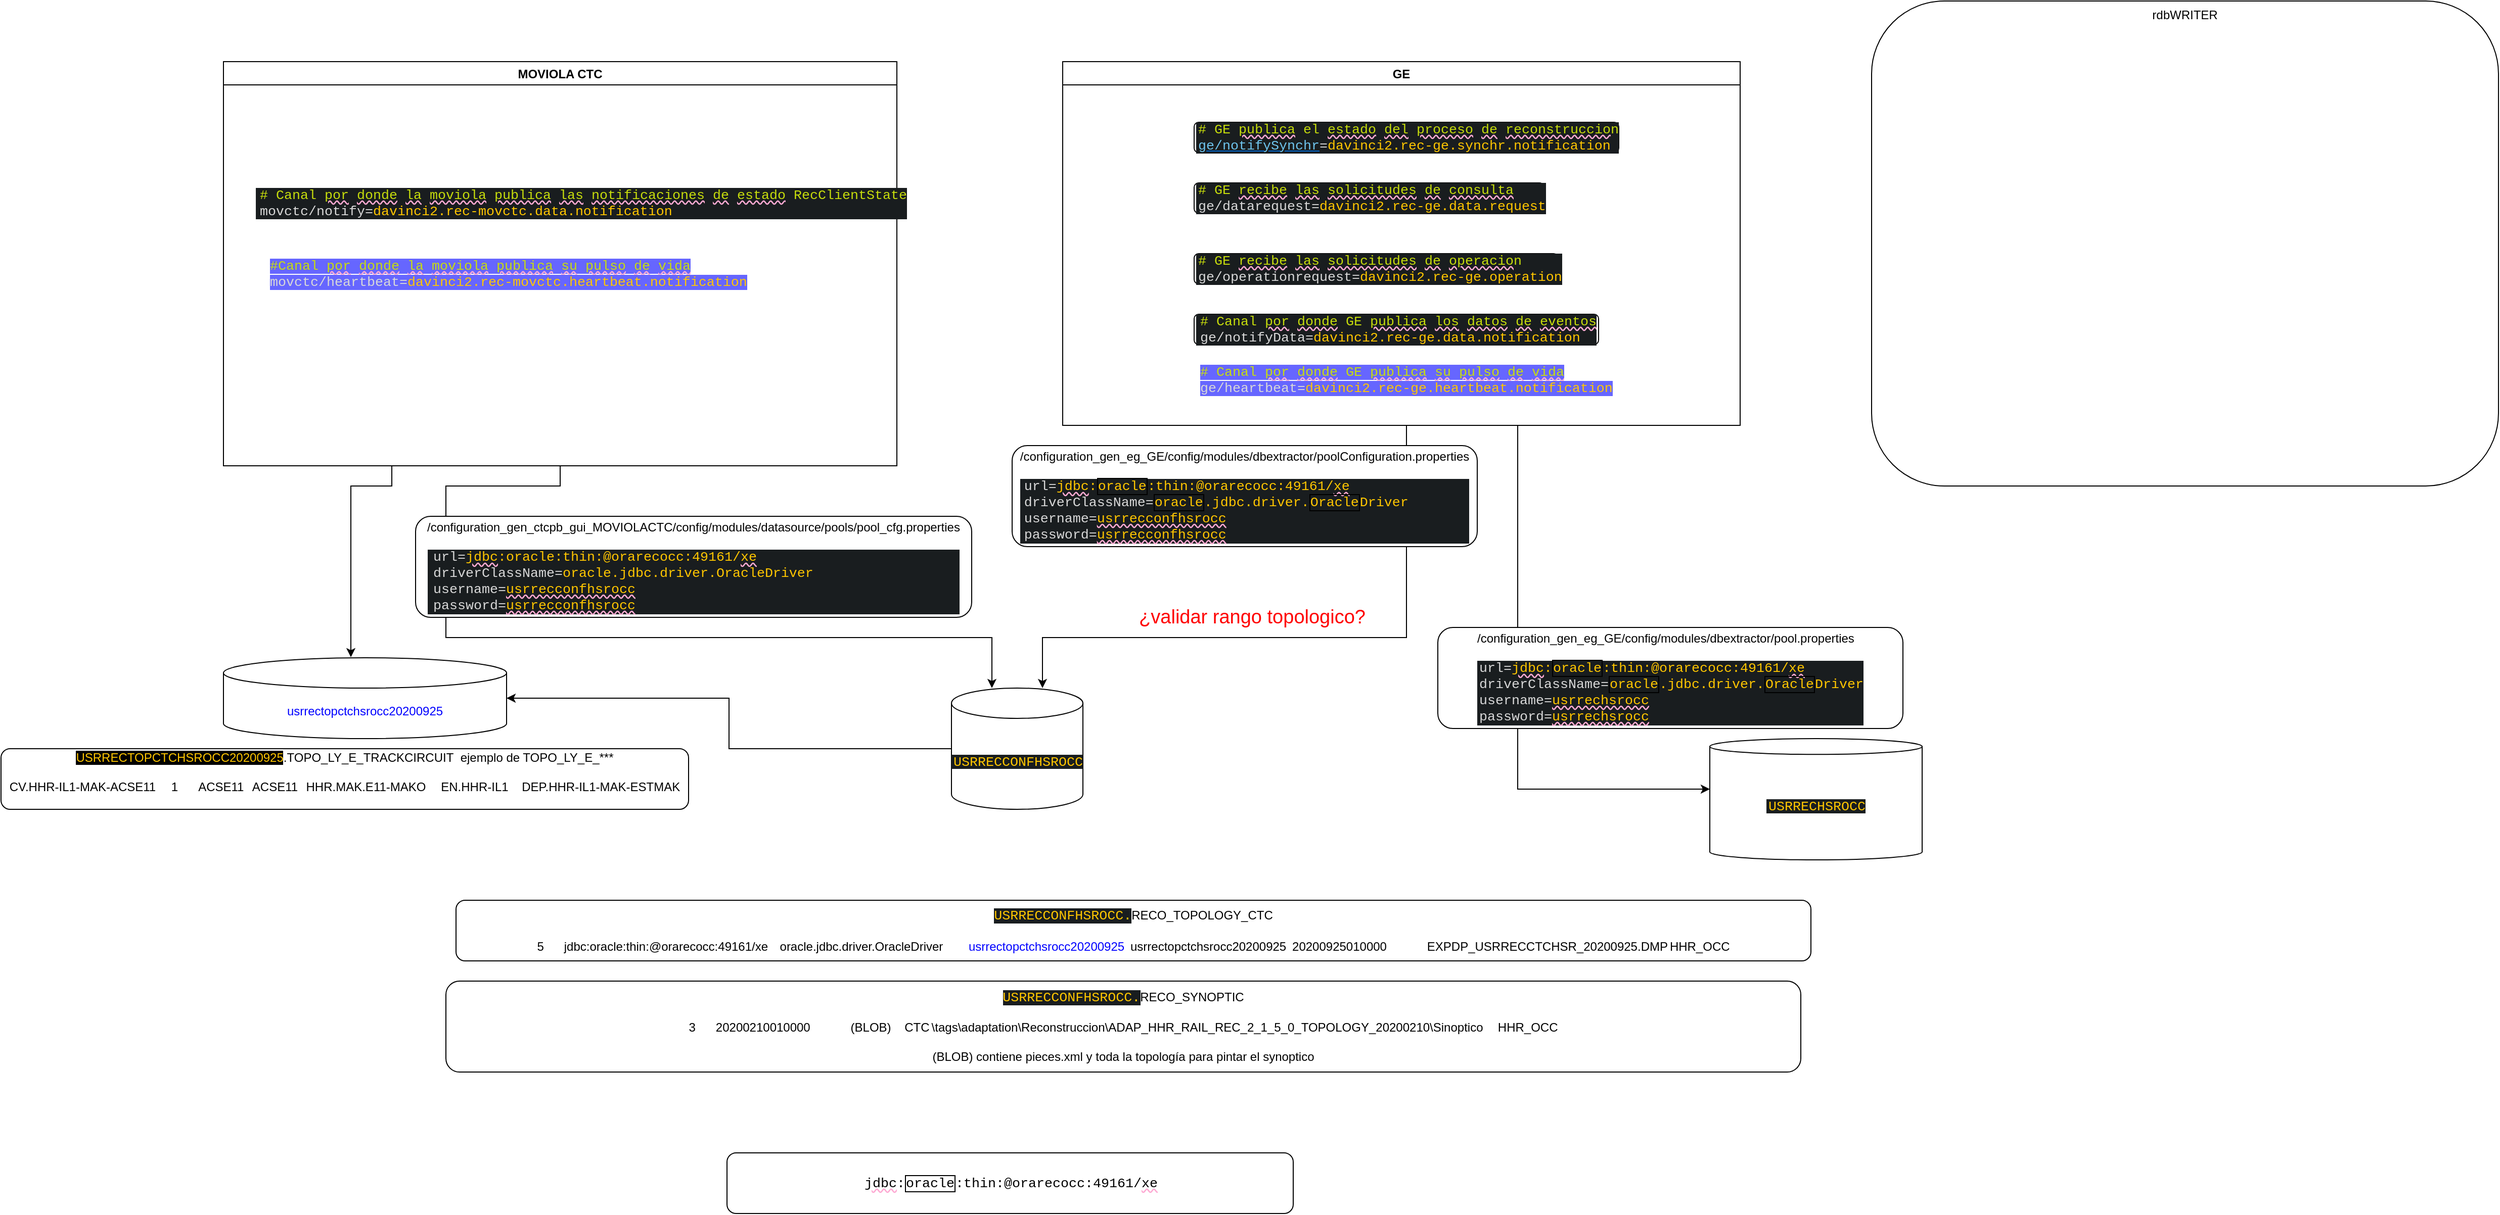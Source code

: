 <mxfile version="24.0.5" type="github" pages="4">
  <diagram name="COTS" id="drJX8wcqLLmCFykuWYqo">
    <mxGraphModel dx="2514" dy="2037" grid="1" gridSize="10" guides="1" tooltips="1" connect="1" arrows="1" fold="1" page="1" pageScale="1" pageWidth="827" pageHeight="1169" math="0" shadow="0">
      <root>
        <mxCell id="0" />
        <mxCell id="1" parent="0" />
        <mxCell id="AtJOkKgc5_H_N_osKVQ6-18" style="edgeStyle=orthogonalEdgeStyle;rounded=0;orthogonalLoop=1;jettySize=auto;html=1;exitX=0.5;exitY=1;exitDx=0;exitDy=0;" parent="1" source="5A9sZiikYAsWxotL7YAm-14" target="AtJOkKgc5_H_N_osKVQ6-6" edge="1">
          <mxGeometry relative="1" as="geometry">
            <Array as="points">
              <mxPoint x="1320" y="370" />
              <mxPoint x="1320" y="730" />
            </Array>
          </mxGeometry>
        </mxCell>
        <mxCell id="AtJOkKgc5_H_N_osKVQ6-5" value="&lt;span style=&quot;color: rgb(0, 0, 255);&quot;&gt;usrrectopctchsrocc20200925&lt;/span&gt;" style="shape=cylinder3;whiteSpace=wrap;html=1;boundedLbl=1;backgroundOutline=1;size=15;" parent="1" vertex="1">
          <mxGeometry x="40" y="600" width="280" height="80" as="geometry" />
        </mxCell>
        <mxCell id="AtJOkKgc5_H_N_osKVQ6-6" value="&lt;span style=&quot;background-color:#191d1f;padding:0px 0px 0px 2px;&quot;&gt;&lt;span style=&quot;color: rgb(199, 205, 209); font-family: &amp;quot;Courier New&amp;quot;; font-size: 10pt; white-space: pre;&quot;&gt;&lt;span style=&quot;color:#d8d8d8;&quot;&gt;&lt;/span&gt;&lt;span style=&quot;color:#ffc600;&quot;&gt;USRRECHSROCC&lt;/span&gt;&lt;/span&gt;&lt;/span&gt;" style="shape=cylinder3;whiteSpace=wrap;html=1;boundedLbl=1;backgroundOutline=1;size=7.824;" parent="1" vertex="1">
          <mxGeometry x="1510" y="680" width="210" height="120" as="geometry" />
        </mxCell>
        <mxCell id="AtJOkKgc5_H_N_osKVQ6-7" value="&lt;span style=&quot;background-color:#191d1f;padding:0px 0px 0px 2px;&quot;&gt;&lt;span style=&quot;color: rgb(199, 205, 209); font-family: &amp;quot;Courier New&amp;quot;; font-size: 10pt; white-space: pre;&quot;&gt;&lt;span style=&quot;color:#d8d8d8;&quot;&gt;&lt;/span&gt;&lt;span style=&quot;color:#ffc600;&quot;&gt;USRRECCONFHSROCC&lt;/span&gt;&lt;/span&gt;&lt;/span&gt;" style="shape=cylinder3;whiteSpace=wrap;html=1;boundedLbl=1;backgroundOutline=1;size=15;" parent="1" vertex="1">
          <mxGeometry x="760" y="630" width="130" height="120" as="geometry" />
        </mxCell>
        <mxCell id="AtJOkKgc5_H_N_osKVQ6-19" style="edgeStyle=orthogonalEdgeStyle;rounded=0;orthogonalLoop=1;jettySize=auto;html=1;exitX=0.5;exitY=1;exitDx=0;exitDy=0;" parent="1" source="5A9sZiikYAsWxotL7YAm-14" target="AtJOkKgc5_H_N_osKVQ6-7" edge="1">
          <mxGeometry relative="1" as="geometry">
            <Array as="points">
              <mxPoint x="1210" y="370" />
              <mxPoint x="1210" y="580" />
              <mxPoint x="850" y="580" />
            </Array>
            <mxPoint x="1210" y="350" as="sourcePoint" />
          </mxGeometry>
        </mxCell>
        <mxCell id="5A9sZiikYAsWxotL7YAm-4" value="&lt;font color=&quot;#ff0000&quot; style=&quot;font-size: 19px;&quot;&gt;¿validar rango topologico?&lt;/font&gt;" style="edgeLabel;html=1;align=center;verticalAlign=middle;resizable=0;points=[];" vertex="1" connectable="0" parent="AtJOkKgc5_H_N_osKVQ6-19">
          <mxGeometry x="0.177" y="-3" relative="1" as="geometry">
            <mxPoint y="-17" as="offset" />
          </mxGeometry>
        </mxCell>
        <mxCell id="AtJOkKgc5_H_N_osKVQ6-20" style="edgeStyle=orthogonalEdgeStyle;rounded=0;orthogonalLoop=1;jettySize=auto;html=1;exitX=0.5;exitY=1;exitDx=0;exitDy=0;" parent="1" source="5A9sZiikYAsWxotL7YAm-15" target="AtJOkKgc5_H_N_osKVQ6-7" edge="1">
          <mxGeometry relative="1" as="geometry">
            <mxPoint x="520" y="790" as="targetPoint" />
            <Array as="points">
              <mxPoint x="260" y="430" />
              <mxPoint x="260" y="580" />
              <mxPoint x="800" y="580" />
            </Array>
          </mxGeometry>
        </mxCell>
        <mxCell id="AtJOkKgc5_H_N_osKVQ6-21" style="edgeStyle=orthogonalEdgeStyle;rounded=0;orthogonalLoop=1;jettySize=auto;html=1;entryX=0.45;entryY=-0.007;entryDx=0;entryDy=0;entryPerimeter=0;exitX=0.25;exitY=1;exitDx=0;exitDy=0;" parent="1" source="5A9sZiikYAsWxotL7YAm-15" target="AtJOkKgc5_H_N_osKVQ6-5" edge="1">
          <mxGeometry relative="1" as="geometry">
            <Array as="points">
              <mxPoint x="166" y="430" />
            </Array>
          </mxGeometry>
        </mxCell>
        <mxCell id="AtJOkKgc5_H_N_osKVQ6-22" value="&lt;pre&gt;&lt;span style=&quot;padding: 0px 0px 0px 2px;&quot;&gt;&lt;span style=&quot;font-family: &amp;quot;Courier New&amp;quot;; font-size: 10pt; white-space: pre;&quot;&gt;&lt;span style=&quot;text-decoration-line: underline; text-decoration-color: rgb(253, 170, 211); text-decoration-style: wavy;&quot;&gt;jdbc&lt;/span&gt;:&lt;span style=&quot;border: 1pt solid rgb(0, 0, 0);&quot;&gt;oracle&lt;/span&gt;:thin:@orarecocc:49161/&lt;span style=&quot;text-decoration-line: underline; text-decoration-color: rgb(253, 170, 211); text-decoration-style: wavy;&quot;&gt;xe&lt;/span&gt;&lt;/span&gt;&lt;/span&gt;&lt;/pre&gt;" style="rounded=1;whiteSpace=wrap;html=1;" parent="1" vertex="1">
          <mxGeometry x="538" y="1090" width="560" height="60" as="geometry" />
        </mxCell>
        <mxCell id="AtJOkKgc5_H_N_osKVQ6-23" value="&lt;span style=&quot;color: rgb(255, 198, 0); font-family: &amp;quot;Courier New&amp;quot;; font-size: 13.333px; white-space: pre; background-color: rgb(25, 29, 31);&quot;&gt;USRRECCONFHSROCC.&lt;/span&gt;RECO_TOPOLOGY_CTC&lt;div&gt;&lt;br&gt;&lt;/div&gt;&lt;div&gt;5&lt;span style=&quot;white-space:pre&quot;&gt;&#x9;&lt;/span&gt;jdbc:oracle:thin:@orarecocc:49161/xe&lt;span style=&quot;white-space:pre&quot;&gt;&#x9;&lt;/span&gt;oracle.jdbc.driver.OracleDriver&lt;span style=&quot;white-space:pre&quot;&gt;&#x9;&lt;/span&gt;&lt;font color=&quot;#0000ff&quot;&gt;usrrectopctchsrocc20200925&lt;/font&gt;&lt;span style=&quot;white-space:pre&quot;&gt;&#x9;&lt;/span&gt;usrrectopctchsrocc20200925&lt;span style=&quot;white-space:pre&quot;&gt;&#x9;&lt;/span&gt;20200925010000&lt;span style=&quot;white-space:pre&quot;&gt;&#x9;&#x9;&lt;/span&gt;EXPDP_USRRECCTCHSR_20200925.DMP&lt;span style=&quot;white-space:pre&quot;&gt;&#x9;&lt;/span&gt;HHR_OCC&lt;br&gt;&lt;/div&gt;" style="rounded=1;whiteSpace=wrap;html=1;" parent="1" vertex="1">
          <mxGeometry x="270" y="840" width="1340" height="60" as="geometry" />
        </mxCell>
        <mxCell id="AtJOkKgc5_H_N_osKVQ6-24" style="edgeStyle=orthogonalEdgeStyle;rounded=0;orthogonalLoop=1;jettySize=auto;html=1;entryX=1;entryY=0.5;entryDx=0;entryDy=0;entryPerimeter=0;" parent="1" source="AtJOkKgc5_H_N_osKVQ6-7" target="AtJOkKgc5_H_N_osKVQ6-5" edge="1">
          <mxGeometry relative="1" as="geometry" />
        </mxCell>
        <mxCell id="5A9sZiikYAsWxotL7YAm-1" value="&lt;div style=&quot;text-align: left;&quot;&gt;&lt;span style=&quot;background-color: initial;&quot;&gt;/configuration_gen_eg_GE/config/modules/dbextractor/pool.properties&lt;/span&gt;&lt;/div&gt;&lt;div style=&quot;text-align: left;&quot;&gt;&lt;span style=&quot;background-color: initial;&quot;&gt;&lt;br&gt;&lt;/span&gt;&lt;/div&gt;&lt;div&gt;&lt;div style=&quot;background-color:#191d1f;padding:0px 0px 0px 2px;&quot;&gt;&lt;div style=&quot;color: rgb(199, 205, 209); font-family: &amp;quot;Courier New&amp;quot;; font-size: 10pt; white-space: pre;&quot;&gt;&lt;p style=&quot;text-align: left; margin: 0px;&quot;&gt;&lt;span style=&quot;color:#d8d8d8;&quot;&gt;url=&lt;/span&gt;&lt;span style=&quot;color: rgb(255, 198, 0); text-decoration-line: underline; text-decoration-color: rgb(253, 170, 211); text-decoration-style: wavy;&quot;&gt;jdbc&lt;/span&gt;&lt;span style=&quot;color:#ffc600;&quot;&gt;:&lt;/span&gt;&lt;span style=&quot;color:#ffc600;border:solid 1pt #000000;&quot;&gt;oracle&lt;/span&gt;&lt;span style=&quot;color:#ffc600;&quot;&gt;:thin:@orarecocc:49161/&lt;/span&gt;&lt;span style=&quot;color: rgb(255, 198, 0); text-decoration-line: underline; text-decoration-color: rgb(253, 170, 211); text-decoration-style: wavy;&quot;&gt;xe&lt;/span&gt;&lt;/p&gt;&lt;p style=&quot;text-align: left; margin: 0px;&quot;&gt;&lt;span style=&quot;color:#d8d8d8;&quot;&gt;driverClassName=&lt;/span&gt;&lt;span style=&quot;color:#ffc600;border:solid 1pt #000000;&quot;&gt;oracle&lt;/span&gt;&lt;span style=&quot;color:#ffc600;&quot;&gt;.jdbc.driver.&lt;/span&gt;&lt;span style=&quot;color:#ffc600;border:solid 1pt #000000;&quot;&gt;Oracle&lt;/span&gt;&lt;span style=&quot;color:#ffc600;&quot;&gt;Driver&lt;/span&gt;&lt;/p&gt;&lt;p style=&quot;text-align: left; margin: 0px;&quot;&gt;&lt;span style=&quot;color:#d8d8d8;&quot;&gt;username=&lt;/span&gt;&lt;span style=&quot;color: rgb(255, 198, 0); text-decoration-line: underline; text-decoration-color: rgb(253, 170, 211); text-decoration-style: wavy;&quot;&gt;usrrechsrocc&lt;/span&gt;&lt;/p&gt;&lt;p style=&quot;text-align: left; margin: 0px;&quot;&gt;&lt;span style=&quot;color:#d8d8d8;&quot;&gt;password=&lt;/span&gt;&lt;span style=&quot;color: rgb(255, 198, 0); text-decoration-line: underline; text-decoration-color: rgb(253, 170, 211); text-decoration-style: wavy;&quot;&gt;usrrechsrocc&lt;/span&gt;&lt;/p&gt;&lt;p style=&quot;margin:0;&quot;&gt;&lt;/p&gt;&lt;/div&gt;&lt;/div&gt;&lt;/div&gt;" style="rounded=1;whiteSpace=wrap;html=1;" vertex="1" parent="1">
          <mxGeometry x="1241" y="570" width="460" height="100" as="geometry" />
        </mxCell>
        <mxCell id="5A9sZiikYAsWxotL7YAm-2" value="&lt;div style=&quot;text-align: left;&quot;&gt;&lt;span style=&quot;background-color: initial;&quot;&gt;/configuration_gen_eg_GE/config/modules/dbextractor/poolConfiguration.properties&lt;/span&gt;&lt;/div&gt;&lt;div style=&quot;text-align: left;&quot;&gt;&lt;span style=&quot;background-color: initial;&quot;&gt;&lt;br&gt;&lt;/span&gt;&lt;/div&gt;&lt;div&gt;&lt;div style=&quot;background-color:#191d1f;padding:0px 0px 0px 2px;&quot;&gt;&lt;div style=&quot;color: rgb(199, 205, 209); font-family: &amp;quot;Courier New&amp;quot;; font-size: 10pt; white-space: pre;&quot;&gt;&lt;div style=&quot;padding: 0px 0px 0px 2px;&quot;&gt;&lt;div style=&quot;font-size: 10pt;&quot;&gt;&lt;p style=&quot;text-align: left; margin: 0px;&quot;&gt;&lt;span style=&quot;color:#d8d8d8;&quot;&gt;url=&lt;/span&gt;&lt;span style=&quot;color: rgb(255, 198, 0); text-decoration-line: underline; text-decoration-color: rgb(253, 170, 211); text-decoration-style: wavy;&quot;&gt;jdbc&lt;/span&gt;&lt;span style=&quot;color:#ffc600;&quot;&gt;:&lt;/span&gt;&lt;span style=&quot;color:#ffc600;border:solid 1pt #000000;&quot;&gt;oracle&lt;/span&gt;&lt;span style=&quot;color:#ffc600;&quot;&gt;:thin:@orarecocc:49161/&lt;/span&gt;&lt;span style=&quot;color: rgb(255, 198, 0); text-decoration-line: underline; text-decoration-color: rgb(253, 170, 211); text-decoration-style: wavy;&quot;&gt;xe&lt;/span&gt;&lt;/p&gt;&lt;p style=&quot;text-align: left; margin: 0px;&quot;&gt;&lt;span style=&quot;color:#d8d8d8;&quot;&gt;driverClassName=&lt;/span&gt;&lt;span style=&quot;color:#ffc600;border:solid 1pt #000000;&quot;&gt;oracle&lt;/span&gt;&lt;span style=&quot;color:#ffc600;&quot;&gt;.jdbc.driver.&lt;/span&gt;&lt;span style=&quot;color:#ffc600;border:solid 1pt #000000;&quot;&gt;Oracle&lt;/span&gt;&lt;span style=&quot;color:#ffc600;&quot;&gt;Driver&lt;/span&gt;&lt;/p&gt;&lt;p style=&quot;text-align: left; margin: 0px;&quot;&gt;&lt;span style=&quot;color:#d8d8d8;&quot;&gt;username=&lt;/span&gt;&lt;span style=&quot;color: rgb(255, 198, 0); text-decoration-line: underline; text-decoration-color: rgb(253, 170, 211); text-decoration-style: wavy;&quot;&gt;usrrecconfhsrocc&lt;/span&gt;&lt;/p&gt;&lt;p style=&quot;text-align: left; margin: 0px;&quot;&gt;&lt;span style=&quot;color:#d8d8d8;&quot;&gt;password=&lt;/span&gt;&lt;span style=&quot;color: rgb(255, 198, 0); text-decoration-line: underline; text-decoration-color: rgb(253, 170, 211); text-decoration-style: wavy;&quot;&gt;usrrecconfhsrocc&lt;/span&gt;&lt;/p&gt;&lt;/div&gt;&lt;/div&gt;&lt;p style=&quot;margin:0;&quot;&gt;&lt;/p&gt;&lt;/div&gt;&lt;/div&gt;&lt;/div&gt;" style="rounded=1;whiteSpace=wrap;html=1;" vertex="1" parent="1">
          <mxGeometry x="820" y="390" width="460" height="100" as="geometry" />
        </mxCell>
        <mxCell id="5A9sZiikYAsWxotL7YAm-5" value="&lt;div style=&quot;text-align: left;&quot;&gt;/configuration_gen_ctcpb_gui_MOVIOLACTC/config/modules/datasource/pools/pool_cfg.properties&lt;br&gt;&lt;/div&gt;&lt;div style=&quot;text-align: left;&quot;&gt;&lt;span style=&quot;background-color: initial;&quot;&gt;&lt;br&gt;&lt;/span&gt;&lt;/div&gt;&lt;div&gt;&lt;div style=&quot;background-color:#191d1f;padding:0px 0px 0px 2px;&quot;&gt;&lt;div style=&quot;color: rgb(199, 205, 209); font-family: &amp;quot;Courier New&amp;quot;; font-size: 10pt; white-space: pre;&quot;&gt;&lt;div style=&quot;padding: 0px 0px 0px 2px;&quot;&gt;&lt;div style=&quot;font-size: 10pt;&quot;&gt;&lt;div style=&quot;padding: 0px 0px 0px 2px;&quot;&gt;&lt;div style=&quot;font-size: 10pt;&quot;&gt;&lt;p style=&quot;text-align: left; margin: 0px;&quot;&gt;&lt;span style=&quot;color:#d8d8d8;&quot;&gt;url=&lt;/span&gt;&lt;span style=&quot;color: rgb(255, 198, 0); text-decoration-line: underline; text-decoration-color: rgb(253, 170, 211); text-decoration-style: wavy;&quot;&gt;jdbc&lt;/span&gt;&lt;span style=&quot;color:#ffc600;&quot;&gt;:oracle:thin:@orarecocc:49161/&lt;/span&gt;&lt;span style=&quot;color: rgb(255, 198, 0); text-decoration-line: underline; text-decoration-color: rgb(253, 170, 211); text-decoration-style: wavy;&quot;&gt;xe&lt;/span&gt;&lt;/p&gt;&lt;p style=&quot;text-align: left; margin: 0px;&quot;&gt;&lt;span style=&quot;color:#d8d8d8;&quot;&gt;driverClassName=&lt;/span&gt;&lt;span style=&quot;color:#ffc600;&quot;&gt;oracle.jdbc.driver.OracleDriver&lt;/span&gt;&lt;/p&gt;&lt;p style=&quot;text-align: left; margin: 0px;&quot;&gt;&lt;span style=&quot;color:#d8d8d8;&quot;&gt;username=&lt;/span&gt;&lt;span style=&quot;color: rgb(255, 198, 0); text-decoration-line: underline; text-decoration-color: rgb(253, 170, 211); text-decoration-style: wavy;&quot;&gt;usrrecconfhsrocc&lt;/span&gt;&lt;/p&gt;&lt;p style=&quot;text-align: left; margin: 0px;&quot;&gt;&lt;span style=&quot;color:#d8d8d8;&quot;&gt;password=&lt;/span&gt;&lt;span style=&quot;color: rgb(255, 198, 0); text-decoration-line: underline; text-decoration-color: rgb(253, 170, 211); text-decoration-style: wavy;&quot;&gt;usrrecconfhsrocc&lt;/span&gt;&lt;/p&gt;&lt;/div&gt;&lt;/div&gt;&lt;/div&gt;&lt;/div&gt;&lt;p style=&quot;margin:0;&quot;&gt;&lt;/p&gt;&lt;/div&gt;&lt;/div&gt;&lt;/div&gt;" style="rounded=1;whiteSpace=wrap;html=1;" vertex="1" parent="1">
          <mxGeometry x="230" y="460" width="550" height="100" as="geometry" />
        </mxCell>
        <mxCell id="5A9sZiikYAsWxotL7YAm-6" value="&lt;span style=&quot;color: rgb(255, 198, 0); font-family: &amp;quot;Courier New&amp;quot;; font-size: 13.333px; white-space: pre; background-color: rgb(25, 29, 31);&quot;&gt;USRRECCONFHSROCC.&lt;/span&gt;RECO_SYNOPTIC&lt;div&gt;&lt;br&gt;&lt;/div&gt;&lt;div&gt;3&lt;span style=&quot;white-space:pre&quot;&gt;&#x9;&lt;/span&gt;20200210010000&lt;span style=&quot;white-space:pre&quot;&gt;&#x9;&#x9;&lt;/span&gt;(BLOB)&lt;span style=&quot;white-space:pre&quot;&gt;&#x9;&lt;/span&gt;CTC&lt;span style=&quot;white-space:pre&quot;&gt;&#x9;&lt;/span&gt;\tags\adaptation\Reconstruccion\ADAP_HHR_RAIL_REC_2_1_5_0_TOPOLOGY_20200210\Sinoptico&lt;span style=&quot;white-space:pre&quot;&gt;&#x9;&lt;/span&gt;HHR_OCC&lt;br&gt;&lt;/div&gt;&lt;div&gt;&lt;br&gt;&lt;/div&gt;&lt;div&gt;(BLOB) contiene pieces.xml y toda la topología para pintar el synoptico&lt;/div&gt;" style="rounded=1;whiteSpace=wrap;html=1;" vertex="1" parent="1">
          <mxGeometry x="260" y="920" width="1340" height="90" as="geometry" />
        </mxCell>
        <mxCell id="5A9sZiikYAsWxotL7YAm-7" value="&lt;span style=&quot;background-color: rgb(0, 0, 0);&quot;&gt;&lt;font color=&quot;#ffc600&quot;&gt;USRRECTOPCTCHSROCC20200925&lt;/font&gt;&lt;/span&gt;.TOPO_LY_E_TRACKCIRCUIT&amp;nbsp; ejemplo de TOPO_LY_E_***&lt;div&gt;&lt;br&gt;&lt;/div&gt;&lt;div&gt;CV.HHR-IL1-MAK-ACSE11&lt;span style=&quot;white-space:pre&quot;&gt;&#x9;&lt;/span&gt;1&lt;span style=&quot;white-space:pre&quot;&gt;&#x9;&lt;/span&gt;ACSE11&lt;span style=&quot;white-space:pre&quot;&gt;&#x9;&lt;/span&gt;ACSE11&lt;span style=&quot;white-space:pre&quot;&gt;&#x9;&lt;/span&gt;HHR.MAK.E11-MAKO&lt;span style=&quot;white-space:pre&quot;&gt;&#x9;&lt;/span&gt;EN.HHR-IL1&lt;span style=&quot;white-space:pre&quot;&gt;&#x9;&lt;/span&gt;DEP.HHR-IL1-MAK-ESTMAK&lt;br&gt;&lt;/div&gt;&lt;div&gt;&lt;br&gt;&lt;/div&gt;" style="rounded=1;whiteSpace=wrap;html=1;" vertex="1" parent="1">
          <mxGeometry x="-180" y="690" width="680" height="60" as="geometry" />
        </mxCell>
        <mxCell id="5A9sZiikYAsWxotL7YAm-8" value="rdbWRITER" style="rounded=1;whiteSpace=wrap;html=1;verticalAlign=top;" vertex="1" parent="1">
          <mxGeometry x="1670" y="-50" width="620" height="480" as="geometry" />
        </mxCell>
        <mxCell id="5A9sZiikYAsWxotL7YAm-14" value="GE" style="swimlane;" vertex="1" parent="1">
          <mxGeometry x="870" y="10" width="670" height="360" as="geometry" />
        </mxCell>
        <mxCell id="5A9sZiikYAsWxotL7YAm-9" value="&lt;div style=&quot;background-color:#191d1f;padding:0px 0px 0px 2px;&quot;&gt;&lt;div style=&quot;color: rgb(199, 205, 209); font-family: &amp;quot;Courier New&amp;quot;; font-size: 10pt; white-space: pre;&quot;&gt;&lt;p style=&quot;margin:0;&quot;&gt;&lt;span style=&quot;color:#c7dd0c;&quot;&gt;# &lt;/span&gt;&lt;span style=&quot;color:#c7dd0c;&quot;&gt;GE &lt;/span&gt;&lt;span style=&quot;color: rgb(199, 221, 12); text-decoration-line: underline; text-decoration-color: rgb(253, 170, 211); text-decoration-style: wavy;&quot;&gt;publica&lt;/span&gt;&lt;span style=&quot;color:#c7dd0c;&quot;&gt; el &lt;/span&gt;&lt;span style=&quot;color: rgb(199, 221, 12); text-decoration-line: underline; text-decoration-color: rgb(253, 170, 211); text-decoration-style: wavy;&quot;&gt;estado&lt;/span&gt;&lt;span style=&quot;color:#c7dd0c;&quot;&gt; &lt;/span&gt;&lt;span style=&quot;color: rgb(199, 221, 12); text-decoration-line: underline; text-decoration-color: rgb(253, 170, 211); text-decoration-style: wavy;&quot;&gt;del&lt;/span&gt;&lt;span style=&quot;color:#c7dd0c;&quot;&gt; &lt;/span&gt;&lt;span style=&quot;color: rgb(199, 221, 12); text-decoration-line: underline; text-decoration-color: rgb(253, 170, 211); text-decoration-style: wavy;&quot;&gt;proceso&lt;/span&gt;&lt;span style=&quot;color:#c7dd0c;&quot;&gt; &lt;/span&gt;&lt;span style=&quot;color: rgb(199, 221, 12); text-decoration-line: underline; text-decoration-color: rgb(253, 170, 211); text-decoration-style: wavy;&quot;&gt;de&lt;/span&gt;&lt;span style=&quot;color:#c7dd0c;&quot;&gt; &lt;/span&gt;&lt;span style=&quot;color: rgb(199, 221, 12); text-decoration-line: underline; text-decoration-color: rgb(253, 170, 211); text-decoration-style: wavy;&quot;&gt;reconstruccio&lt;/span&gt;&lt;span style=&quot;color:#c7dd0c;&quot;&gt;n&lt;/span&gt;&lt;/p&gt;&lt;p style=&quot;margin:0;&quot;&gt;&lt;span style=&quot;color: rgb(111, 197, 238); text-decoration-line: underline; text-decoration-style: solid; text-decoration-color: rgb(0, 102, 204);&quot;&gt;ge/notifySynchr&lt;/span&gt;&lt;span style=&quot;color:#d8d8d8;&quot;&gt;=&lt;/span&gt;&lt;span style=&quot;color:#ffc600;&quot;&gt;davinci2.rec-ge.synchr.notification&lt;/span&gt;&lt;/p&gt;&lt;/div&gt;&lt;/div&gt;" style="rounded=1;whiteSpace=wrap;html=1;align=left;" vertex="1" parent="5A9sZiikYAsWxotL7YAm-14">
          <mxGeometry x="130" y="60" width="420" height="30" as="geometry" />
        </mxCell>
        <mxCell id="5A9sZiikYAsWxotL7YAm-10" value="&lt;div style=&quot;background-color:#191d1f;padding:0px 0px 0px 2px;&quot;&gt;&lt;div style=&quot;color: rgb(199, 205, 209); font-family: &amp;quot;Courier New&amp;quot;; font-size: 10pt; white-space: pre;&quot;&gt;&lt;p style=&quot;margin:0;&quot;&gt;&lt;span style=&quot;font-size: 10pt; color: rgb(199, 221, 12);&quot;&gt;# &lt;/span&gt;&lt;span style=&quot;font-size: 10pt; color: rgb(199, 221, 12);&quot;&gt;GE &lt;/span&gt;&lt;span style=&quot;font-size: 10pt; color: rgb(199, 221, 12); text-decoration-line: underline; text-decoration-color: rgb(253, 170, 211); text-decoration-style: wavy;&quot;&gt;recibe&lt;/span&gt;&lt;span style=&quot;font-size: 10pt; color: rgb(199, 221, 12);&quot;&gt; &lt;/span&gt;&lt;span style=&quot;font-size: 10pt; color: rgb(199, 221, 12); text-decoration-line: underline; text-decoration-color: rgb(253, 170, 211); text-decoration-style: wavy;&quot;&gt;las&lt;/span&gt;&lt;span style=&quot;font-size: 10pt; color: rgb(199, 221, 12);&quot;&gt; &lt;/span&gt;&lt;span style=&quot;font-size: 10pt; color: rgb(199, 221, 12); text-decoration-line: underline; text-decoration-color: rgb(253, 170, 211); text-decoration-style: wavy;&quot;&gt;solicitudes&lt;/span&gt;&lt;span style=&quot;font-size: 10pt; color: rgb(199, 221, 12);&quot;&gt; &lt;/span&gt;&lt;span style=&quot;font-size: 10pt; color: rgb(199, 221, 12); text-decoration-line: underline; text-decoration-color: rgb(253, 170, 211); text-decoration-style: wavy;&quot;&gt;de&lt;/span&gt;&lt;span style=&quot;font-size: 10pt; color: rgb(199, 221, 12);&quot;&gt; &lt;/span&gt;&lt;span style=&quot;font-size: 10pt; color: rgb(199, 221, 12); text-decoration-line: underline; text-decoration-color: rgb(253, 170, 211); text-decoration-style: wavy;&quot;&gt;consulta&lt;/span&gt;&lt;br&gt;&lt;/p&gt;&lt;p style=&quot;margin:0;&quot;&gt;&lt;span style=&quot;color:#d8d8d8;&quot;&gt;ge/datarequest=&lt;/span&gt;&lt;span style=&quot;color:#ffc600;&quot;&gt;davinci2.rec-ge.data.request&lt;/span&gt;&lt;/p&gt;&lt;/div&gt;&lt;/div&gt;" style="rounded=1;whiteSpace=wrap;html=1;align=left;" vertex="1" parent="5A9sZiikYAsWxotL7YAm-14">
          <mxGeometry x="130" y="120" width="346" height="30" as="geometry" />
        </mxCell>
        <mxCell id="5A9sZiikYAsWxotL7YAm-11" value="&lt;div style=&quot;background-color:#191d1f;padding:0px 0px 0px 2px;&quot;&gt;&lt;div style=&quot;color: rgb(199, 205, 209); font-family: &amp;quot;Courier New&amp;quot;; font-size: 10pt; white-space: pre;&quot;&gt;&lt;p style=&quot;margin:0;&quot;&gt;&lt;span style=&quot;font-size: 10pt; color: rgb(199, 221, 12);&quot;&gt;# &lt;/span&gt;&lt;span style=&quot;font-size: 10pt; color: rgb(199, 221, 12);&quot;&gt;GE &lt;/span&gt;&lt;span style=&quot;font-size: 10pt; color: rgb(199, 221, 12); text-decoration-line: underline; text-decoration-color: rgb(253, 170, 211); text-decoration-style: wavy;&quot;&gt;recibe&lt;/span&gt;&lt;span style=&quot;font-size: 10pt; color: rgb(199, 221, 12);&quot;&gt; &lt;/span&gt;&lt;span style=&quot;font-size: 10pt; color: rgb(199, 221, 12); text-decoration-line: underline; text-decoration-color: rgb(253, 170, 211); text-decoration-style: wavy;&quot;&gt;las&lt;/span&gt;&lt;span style=&quot;font-size: 10pt; color: rgb(199, 221, 12);&quot;&gt; &lt;/span&gt;&lt;span style=&quot;font-size: 10pt; color: rgb(199, 221, 12); text-decoration-line: underline; text-decoration-color: rgb(253, 170, 211); text-decoration-style: wavy;&quot;&gt;solicitudes&lt;/span&gt;&lt;span style=&quot;font-size: 10pt; color: rgb(199, 221, 12);&quot;&gt; &lt;/span&gt;&lt;span style=&quot;font-size: 10pt; color: rgb(199, 221, 12); text-decoration-line: underline; text-decoration-color: rgb(253, 170, 211); text-decoration-style: wavy;&quot;&gt;de&lt;/span&gt;&lt;span style=&quot;font-size: 10pt; color: rgb(199, 221, 12);&quot;&gt; &lt;/span&gt;&lt;span style=&quot;font-size: 10pt; color: rgb(199, 221, 12); text-decoration-line: underline; text-decoration-color: rgb(253, 170, 211); text-decoration-style: wavy;&quot;&gt;operacio&lt;/span&gt;&lt;span style=&quot;font-size: 10pt; color: rgb(199, 221, 12);&quot;&gt;n&lt;/span&gt;&lt;br&gt;&lt;/p&gt;&lt;p style=&quot;margin:0;&quot;&gt;&lt;span style=&quot;color:#d8d8d8;&quot;&gt;ge/operationrequest&lt;/span&gt;&lt;span style=&quot;color:#d8d8d8;&quot;&gt;=&lt;/span&gt;&lt;span style=&quot;color:#ffc600;&quot;&gt;davinci2.rec-ge.operation&lt;/span&gt;&lt;/p&gt;&lt;/div&gt;&lt;/div&gt;" style="rounded=1;whiteSpace=wrap;html=1;align=left;" vertex="1" parent="5A9sZiikYAsWxotL7YAm-14">
          <mxGeometry x="130" y="190" width="360" height="30" as="geometry" />
        </mxCell>
        <mxCell id="5A9sZiikYAsWxotL7YAm-12" value="&lt;div style=&quot;background-color:#191d1f;padding:0px 0px 0px 2px;&quot;&gt;&lt;div style=&quot;color: rgb(199, 205, 209); font-family: &amp;quot;Courier New&amp;quot;; font-size: 10pt; white-space: pre;&quot;&gt;&lt;div style=&quot;padding: 0px 0px 0px 2px;&quot;&gt;&lt;div style=&quot;font-size: 10pt;&quot;&gt;&lt;p style=&quot;margin:0;&quot;&gt;&lt;span style=&quot;font-size: 10pt; color: rgb(199, 221, 12);&quot;&gt;# Canal &lt;/span&gt;&lt;span style=&quot;font-size: 10pt; color: rgb(199, 221, 12); text-decoration-line: underline; text-decoration-color: rgb(253, 170, 211); text-decoration-style: wavy;&quot;&gt;por&lt;/span&gt;&lt;span style=&quot;font-size: 10pt; color: rgb(199, 221, 12);&quot;&gt; &lt;/span&gt;&lt;span style=&quot;font-size: 10pt; color: rgb(199, 221, 12); text-decoration-line: underline; text-decoration-color: rgb(253, 170, 211); text-decoration-style: wavy;&quot;&gt;donde&lt;/span&gt;&lt;span style=&quot;font-size: 10pt; color: rgb(199, 221, 12);&quot;&gt; GE &lt;/span&gt;&lt;span style=&quot;font-size: 10pt; color: rgb(199, 221, 12); text-decoration-line: underline; text-decoration-color: rgb(253, 170, 211); text-decoration-style: wavy;&quot;&gt;publica&lt;/span&gt;&lt;span style=&quot;font-size: 10pt; color: rgb(199, 221, 12);&quot;&gt; &lt;/span&gt;&lt;span style=&quot;font-size: 10pt; color: rgb(199, 221, 12); text-decoration-line: underline; text-decoration-color: rgb(253, 170, 211); text-decoration-style: wavy;&quot;&gt;los&lt;/span&gt;&lt;span style=&quot;font-size: 10pt; color: rgb(199, 221, 12);&quot;&gt; &lt;/span&gt;&lt;span style=&quot;font-size: 10pt; color: rgb(199, 221, 12); text-decoration-line: underline; text-decoration-color: rgb(253, 170, 211); text-decoration-style: wavy;&quot;&gt;datos&lt;/span&gt;&lt;span style=&quot;font-size: 10pt; color: rgb(199, 221, 12);&quot;&gt; &lt;/span&gt;&lt;span style=&quot;font-size: 10pt; color: rgb(199, 221, 12); text-decoration-line: underline; text-decoration-color: rgb(253, 170, 211); text-decoration-style: wavy;&quot;&gt;de&lt;/span&gt;&lt;span style=&quot;font-size: 10pt; color: rgb(199, 221, 12);&quot;&gt; &lt;/span&gt;&lt;span style=&quot;font-size: 10pt; color: rgb(199, 221, 12); text-decoration-line: underline; text-decoration-color: rgb(253, 170, 211); text-decoration-style: wavy;&quot;&gt;eventos&lt;/span&gt;&lt;br&gt;&lt;/p&gt;&lt;p style=&quot;margin:0;&quot;&gt;&lt;span style=&quot;color:#d8d8d8;&quot;&gt;ge/notifyData=&lt;/span&gt;&lt;span style=&quot;color:#ffc600;&quot;&gt;davinci2.rec-ge.data.notification&lt;/span&gt;&lt;/p&gt;&lt;/div&gt;&lt;/div&gt;&lt;/div&gt;&lt;/div&gt;" style="rounded=1;whiteSpace=wrap;html=1;align=left;" vertex="1" parent="5A9sZiikYAsWxotL7YAm-14">
          <mxGeometry x="130" y="250" width="400" height="30" as="geometry" />
        </mxCell>
        <mxCell id="5A9sZiikYAsWxotL7YAm-13" value="&lt;div style=&quot;padding: 0px 0px 0px 2px;&quot;&gt;&lt;div style=&quot;color: rgb(199, 205, 209); font-family: &amp;quot;Courier New&amp;quot;; font-size: 10pt; white-space: pre;&quot;&gt;&lt;div style=&quot;padding: 0px 0px 0px 2px;&quot;&gt;&lt;div style=&quot;font-size: 10pt;&quot;&gt;&lt;p style=&quot;margin: 0px;&quot;&gt;&lt;span style=&quot;background-color: rgb(102, 102, 255);&quot;&gt;&lt;span style=&quot;font-size: 10pt; color: rgb(199, 221, 12);&quot;&gt;# Canal &lt;/span&gt;&lt;span style=&quot;font-size: 10pt; color: rgb(199, 221, 12); text-decoration-line: underline; text-decoration-color: rgb(253, 170, 211); text-decoration-style: wavy;&quot;&gt;por&lt;/span&gt;&lt;span style=&quot;font-size: 10pt; color: rgb(199, 221, 12);&quot;&gt; &lt;/span&gt;&lt;span style=&quot;font-size: 10pt; color: rgb(199, 221, 12); text-decoration-line: underline; text-decoration-color: rgb(253, 170, 211); text-decoration-style: wavy;&quot;&gt;donde&lt;/span&gt;&lt;span style=&quot;font-size: 10pt; color: rgb(199, 221, 12);&quot;&gt; GE &lt;/span&gt;&lt;span style=&quot;font-size: 10pt; color: rgb(199, 221, 12); text-decoration-line: underline; text-decoration-color: rgb(253, 170, 211); text-decoration-style: wavy;&quot;&gt;publica&lt;/span&gt;&lt;span style=&quot;font-size: 10pt; color: rgb(199, 221, 12);&quot;&gt; &lt;/span&gt;&lt;span style=&quot;font-size: 10pt; color: rgb(199, 221, 12); text-decoration-line: underline; text-decoration-color: rgb(253, 170, 211); text-decoration-style: wavy;&quot;&gt;su&lt;/span&gt;&lt;span style=&quot;font-size: 10pt; color: rgb(199, 221, 12);&quot;&gt; &lt;/span&gt;&lt;span style=&quot;font-size: 10pt; color: rgb(199, 221, 12); text-decoration-line: underline; text-decoration-color: rgb(253, 170, 211); text-decoration-style: wavy;&quot;&gt;pulso&lt;/span&gt;&lt;span style=&quot;font-size: 10pt; color: rgb(199, 221, 12);&quot;&gt; &lt;/span&gt;&lt;span style=&quot;font-size: 10pt; color: rgb(199, 221, 12); text-decoration-line: underline; text-decoration-color: rgb(253, 170, 211); text-decoration-style: wavy;&quot;&gt;de&lt;/span&gt;&lt;span style=&quot;font-size: 10pt; color: rgb(199, 221, 12);&quot;&gt; &lt;/span&gt;&lt;span style=&quot;font-size: 10pt; color: rgb(199, 221, 12); text-decoration-line: underline; text-decoration-color: rgb(253, 170, 211); text-decoration-style: wavy;&quot;&gt;vida&lt;/span&gt;&lt;br&gt;&lt;/span&gt;&lt;/p&gt;&lt;p style=&quot;margin: 0px;&quot;&gt;&lt;span style=&quot;background-color: rgb(102, 102, 255);&quot;&gt;&lt;span style=&quot;color: rgb(216, 216, 216);&quot;&gt;ge/heartbeat=&lt;/span&gt;&lt;span style=&quot;color: rgb(255, 198, 0);&quot;&gt;davinci2.rec-ge.heartbeat.notification&lt;/span&gt;&lt;/span&gt;&lt;/p&gt;&lt;/div&gt;&lt;/div&gt;&lt;/div&gt;&lt;/div&gt;" style="rounded=1;whiteSpace=wrap;html=1;align=left;strokeColor=none;" vertex="1" parent="5A9sZiikYAsWxotL7YAm-14">
          <mxGeometry x="130" y="300" width="420" height="30" as="geometry" />
        </mxCell>
        <mxCell id="5A9sZiikYAsWxotL7YAm-15" value="MOVIOLA CTC" style="swimlane;" vertex="1" parent="1">
          <mxGeometry x="40" y="10" width="666" height="400" as="geometry" />
        </mxCell>
        <mxCell id="AtJOkKgc5_H_N_osKVQ6-13" value="&lt;div style=&quot;background-color:#191d1f;padding:0px 0px 0px 2px;&quot;&gt;&lt;div style=&quot;color: rgb(199, 205, 209); font-family: &amp;quot;Courier New&amp;quot;; font-size: 10pt; white-space: pre;&quot;&gt;&lt;div style=&quot;padding: 0px 0px 0px 2px;&quot;&gt;&lt;div style=&quot;font-size: 10pt;&quot;&gt;&lt;p style=&quot;margin:0;&quot;&gt;&lt;span style=&quot;font-size: 10pt; color: rgb(199, 221, 12);&quot;&gt;# Canal &lt;/span&gt;&lt;span style=&quot;font-size: 10pt; color: rgb(199, 221, 12); text-decoration-line: underline; text-decoration-color: rgb(253, 170, 211); text-decoration-style: wavy;&quot;&gt;por&lt;/span&gt;&lt;span style=&quot;font-size: 10pt; color: rgb(199, 221, 12);&quot;&gt; &lt;/span&gt;&lt;span style=&quot;font-size: 10pt; color: rgb(199, 221, 12); text-decoration-line: underline; text-decoration-color: rgb(253, 170, 211); text-decoration-style: wavy;&quot;&gt;donde&lt;/span&gt;&lt;span style=&quot;font-size: 10pt; color: rgb(199, 221, 12);&quot;&gt; &lt;/span&gt;&lt;span style=&quot;font-size: 10pt; color: rgb(199, 221, 12); text-decoration-line: underline; text-decoration-color: rgb(253, 170, 211); text-decoration-style: wavy;&quot;&gt;la&lt;/span&gt;&lt;span style=&quot;font-size: 10pt; color: rgb(199, 221, 12);&quot;&gt; &lt;/span&gt;&lt;span style=&quot;font-size: 10pt; color: rgb(199, 221, 12); text-decoration-line: underline; text-decoration-color: rgb(253, 170, 211); text-decoration-style: wavy;&quot;&gt;moviola&lt;/span&gt;&lt;span style=&quot;font-size: 10pt; color: rgb(199, 221, 12);&quot;&gt; &lt;/span&gt;&lt;span style=&quot;font-size: 10pt; color: rgb(199, 221, 12); text-decoration-line: underline; text-decoration-color: rgb(253, 170, 211); text-decoration-style: wavy;&quot;&gt;publica&lt;/span&gt;&lt;span style=&quot;font-size: 10pt; color: rgb(199, 221, 12);&quot;&gt; &lt;/span&gt;&lt;span style=&quot;font-size: 10pt; color: rgb(199, 221, 12); text-decoration-line: underline; text-decoration-color: rgb(253, 170, 211); text-decoration-style: wavy;&quot;&gt;las&lt;/span&gt;&lt;span style=&quot;font-size: 10pt; color: rgb(199, 221, 12);&quot;&gt; &lt;/span&gt;&lt;span style=&quot;font-size: 10pt; color: rgb(199, 221, 12); text-decoration-line: underline; text-decoration-color: rgb(253, 170, 211); text-decoration-style: wavy;&quot;&gt;notificaciones&lt;/span&gt;&lt;span style=&quot;font-size: 10pt; color: rgb(199, 221, 12);&quot;&gt; &lt;/span&gt;&lt;span style=&quot;font-size: 10pt; color: rgb(199, 221, 12); text-decoration-line: underline; text-decoration-color: rgb(253, 170, 211); text-decoration-style: wavy;&quot;&gt;de&lt;/span&gt;&lt;span style=&quot;font-size: 10pt; color: rgb(199, 221, 12);&quot;&gt; &lt;/span&gt;&lt;span style=&quot;font-size: 10pt; color: rgb(199, 221, 12); text-decoration-line: underline; text-decoration-color: rgb(253, 170, 211); text-decoration-style: wavy;&quot;&gt;estado&lt;/span&gt;&lt;span style=&quot;font-size: 10pt; color: rgb(199, 221, 12);&quot;&gt; RecClientState&lt;/span&gt;&lt;br&gt;&lt;/p&gt;&lt;p style=&quot;margin:0;&quot;&gt;&lt;span style=&quot;color:#d8d8d8;&quot;&gt;movctc/notify=&lt;/span&gt;&lt;span style=&quot;color:#ffc600;&quot;&gt;davinci2.rec-movctc.data.notification&lt;/span&gt;&lt;/p&gt;&lt;/div&gt;&lt;/div&gt;&lt;/div&gt;&lt;/div&gt;" style="rounded=1;whiteSpace=wrap;html=1;align=left;" parent="5A9sZiikYAsWxotL7YAm-15" vertex="1">
          <mxGeometry x="30" y="140" width="686" as="geometry" />
        </mxCell>
        <mxCell id="AtJOkKgc5_H_N_osKVQ6-14" value="&lt;div style=&quot;padding: 0px 0px 0px 2px;&quot;&gt;&lt;div style=&quot;color: rgb(199, 205, 209); font-family: &amp;quot;Courier New&amp;quot;; font-size: 10pt; white-space: pre;&quot;&gt;&lt;div style=&quot;padding: 0px 0px 0px 2px;&quot;&gt;&lt;div style=&quot;font-size: 10pt;&quot;&gt;&lt;p style=&quot;margin: 0px;&quot;&gt;&lt;span style=&quot;background-color: rgb(102, 102, 255);&quot;&gt;&lt;span style=&quot;color: rgb(199, 221, 12);&quot;&gt;#Canal &lt;/span&gt;&lt;span style=&quot;color: rgb(199, 221, 12); text-decoration-line: underline; text-decoration-color: rgb(253, 170, 211); text-decoration-style: wavy;&quot;&gt;por&lt;/span&gt;&lt;span style=&quot;color: rgb(199, 221, 12);&quot;&gt; &lt;/span&gt;&lt;span style=&quot;color: rgb(199, 221, 12); text-decoration-line: underline; text-decoration-color: rgb(253, 170, 211); text-decoration-style: wavy;&quot;&gt;donde&lt;/span&gt;&lt;span style=&quot;color: rgb(199, 221, 12);&quot;&gt; &lt;/span&gt;&lt;span style=&quot;color: rgb(199, 221, 12); text-decoration-line: underline; text-decoration-color: rgb(253, 170, 211); text-decoration-style: wavy;&quot;&gt;la&lt;/span&gt;&lt;span style=&quot;color: rgb(199, 221, 12);&quot;&gt; &lt;/span&gt;&lt;span style=&quot;color: rgb(199, 221, 12); text-decoration-line: underline; text-decoration-color: rgb(253, 170, 211); text-decoration-style: wavy;&quot;&gt;moviola&lt;/span&gt;&lt;span style=&quot;color: rgb(199, 221, 12);&quot;&gt; &lt;/span&gt;&lt;span style=&quot;color: rgb(199, 221, 12); text-decoration-line: underline; text-decoration-color: rgb(253, 170, 211); text-decoration-style: wavy;&quot;&gt;publica&lt;/span&gt;&lt;span style=&quot;color: rgb(199, 221, 12);&quot;&gt; &lt;/span&gt;&lt;span style=&quot;color: rgb(199, 221, 12); text-decoration-line: underline; text-decoration-color: rgb(253, 170, 211); text-decoration-style: wavy;&quot;&gt;su&lt;/span&gt;&lt;span style=&quot;color: rgb(199, 221, 12);&quot;&gt; &lt;/span&gt;&lt;span style=&quot;color: rgb(199, 221, 12); text-decoration-line: underline; text-decoration-color: rgb(253, 170, 211); text-decoration-style: wavy;&quot;&gt;pulso&lt;/span&gt;&lt;span style=&quot;color: rgb(199, 221, 12);&quot;&gt; &lt;/span&gt;&lt;span style=&quot;color: rgb(199, 221, 12); text-decoration-line: underline; text-decoration-color: rgb(253, 170, 211); text-decoration-style: wavy;&quot;&gt;de&lt;/span&gt;&lt;span style=&quot;color: rgb(199, 221, 12);&quot;&gt; &lt;/span&gt;&lt;span style=&quot;color: rgb(199, 221, 12); text-decoration-line: underline; text-decoration-color: rgb(253, 170, 211); text-decoration-style: wavy;&quot;&gt;vida&lt;/span&gt;&lt;/span&gt;&lt;/p&gt;&lt;p style=&quot;margin: 0px;&quot;&gt;&lt;span style=&quot;background-color: rgb(102, 102, 255);&quot;&gt;&lt;span style=&quot;color: rgb(216, 216, 216);&quot;&gt;movctc/heartbeat=&lt;/span&gt;&lt;span style=&quot;color: rgb(255, 198, 0);&quot;&gt;davinci2.rec-movctc.heartbeat.notification&lt;/span&gt;&lt;/span&gt;&lt;/p&gt;&lt;/div&gt;&lt;/div&gt;&lt;/div&gt;&lt;/div&gt;" style="rounded=1;whiteSpace=wrap;html=1;align=left;strokeColor=none;" parent="5A9sZiikYAsWxotL7YAm-15" vertex="1">
          <mxGeometry x="40" y="190" width="489" height="40" as="geometry" />
        </mxCell>
      </root>
    </mxGraphModel>
  </diagram>
  <diagram id="T65MDseQnMiwYh86hHWJ" name="DimetronicCTCElementRecordClassParser">
    <mxGraphModel dx="1761" dy="802" grid="1" gridSize="10" guides="1" tooltips="1" connect="1" arrows="1" fold="1" page="1" pageScale="1" pageWidth="827" pageHeight="1169" math="0" shadow="0">
      <root>
        <mxCell id="0" />
        <mxCell id="1" parent="0" />
        <mxCell id="hbGdOo2C__Q1L7NtaoYQ-3" style="edgeStyle=orthogonalEdgeStyle;rounded=0;orthogonalLoop=1;jettySize=auto;html=1;curved=0;" parent="1" source="hbGdOo2C__Q1L7NtaoYQ-1" target="hbGdOo2C__Q1L7NtaoYQ-2" edge="1">
          <mxGeometry relative="1" as="geometry" />
        </mxCell>
        <mxCell id="hbGdOo2C__Q1L7NtaoYQ-4" value="&lt;span style=&quot;padding: 0px 0px 0px 2px;&quot;&gt;&lt;span style=&quot;font-family: &amp;quot;Courier New&amp;quot;; font-size: 10pt; white-space-collapse: preserve;&quot;&gt;parseRecordClass(&lt;/span&gt;&lt;/span&gt;&lt;font face=&quot;Courier New&quot;&gt;&lt;span style=&quot;font-size: 13.333px; white-space-collapse: preserve;&quot;&gt;nu.xom.Element)&lt;/span&gt;&lt;/font&gt;" style="edgeLabel;html=1;align=center;verticalAlign=middle;resizable=0;points=[];" parent="hbGdOo2C__Q1L7NtaoYQ-3" vertex="1" connectable="0">
          <mxGeometry x="-0.204" y="-2" relative="1" as="geometry">
            <mxPoint x="33" y="-12" as="offset" />
          </mxGeometry>
        </mxCell>
        <mxCell id="hbGdOo2C__Q1L7NtaoYQ-19" style="edgeStyle=orthogonalEdgeStyle;rounded=0;orthogonalLoop=1;jettySize=auto;html=1;curved=0;" parent="1" target="hbGdOo2C__Q1L7NtaoYQ-7" edge="1">
          <mxGeometry relative="1" as="geometry">
            <mxPoint x="600" y="490" as="sourcePoint" />
            <mxPoint x="350.004" y="400" as="targetPoint" />
            <Array as="points">
              <mxPoint x="600" y="480" />
            </Array>
          </mxGeometry>
        </mxCell>
        <mxCell id="hbGdOo2C__Q1L7NtaoYQ-20" value="&lt;span style=&quot;background-color:#191d1f;padding:0px 0px 0px 2px;&quot;&gt;&lt;span style=&quot;color: rgb(199, 205, 209); font-family: &amp;quot;Courier New&amp;quot;; font-size: 10pt; white-space-collapse: preserve;&quot;&gt;&lt;span style=&quot;color:#d8d8d8;&quot;&gt;&lt;/span&gt;&lt;span style=&quot;color:#d25252;&quot;&gt;Message&lt;/span&gt;&lt;span style=&quot;color:#d8d8d8;&quot;&gt;&amp;lt;&lt;/span&gt;&lt;span style=&quot;color: rgb(191, 164, 164); text-decoration-line: underline; text-decoration-color: rgb(244, 200, 45); text-decoration-style: wavy;&quot;&gt;SPIEvent&lt;/span&gt;&lt;span style=&quot;color:#d8d8d8;&quot;&gt;&amp;gt;&lt;/span&gt;&lt;/span&gt;&lt;/span&gt;" style="edgeLabel;html=1;align=center;verticalAlign=middle;resizable=0;points=[];" parent="hbGdOo2C__Q1L7NtaoYQ-19" vertex="1" connectable="0">
          <mxGeometry x="-0.38" y="-3" relative="1" as="geometry">
            <mxPoint x="-51" y="-7" as="offset" />
          </mxGeometry>
        </mxCell>
        <mxCell id="hbGdOo2C__Q1L7NtaoYQ-1" value="com.indra.davinci.messaging.movioladata.parser.notification.&lt;div&gt;RecordClassParser&lt;/div&gt;" style="shape=umlLifeline;perimeter=lifelinePerimeter;whiteSpace=wrap;html=1;container=1;dropTarget=0;collapsible=0;recursiveResize=0;outlineConnect=0;portConstraint=eastwest;newEdgeStyle={&quot;curved&quot;:0,&quot;rounded&quot;:0};" parent="1" vertex="1">
          <mxGeometry x="530" y="180" width="150" height="420" as="geometry" />
        </mxCell>
        <mxCell id="hbGdOo2C__Q1L7NtaoYQ-2" value="com.indra.davinci.messaging.movioladata.parser.notification.ctcelement.&lt;div&gt;DimetronicCTCElementRecordClassParser&lt;br&gt;&lt;/div&gt;" style="shape=umlLifeline;perimeter=lifelinePerimeter;whiteSpace=wrap;html=1;container=1;dropTarget=0;collapsible=0;recursiveResize=0;outlineConnect=0;portConstraint=eastwest;newEdgeStyle={&quot;curved&quot;:0,&quot;rounded&quot;:0};" parent="1" vertex="1">
          <mxGeometry x="750" y="110" width="150" height="410" as="geometry" />
        </mxCell>
        <mxCell id="hbGdOo2C__Q1L7NtaoYQ-6" style="edgeStyle=orthogonalEdgeStyle;rounded=0;orthogonalLoop=1;jettySize=auto;html=1;curved=0;" parent="1" source="hbGdOo2C__Q1L7NtaoYQ-5" target="hbGdOo2C__Q1L7NtaoYQ-7" edge="1">
          <mxGeometry relative="1" as="geometry">
            <Array as="points">
              <mxPoint x="180" y="260" />
              <mxPoint x="180" y="280" />
            </Array>
          </mxGeometry>
        </mxCell>
        <mxCell id="hbGdOo2C__Q1L7NtaoYQ-8" value="&lt;span style=&quot;background-color:#191d1f;padding:0px 0px 0px 2px;&quot;&gt;&lt;span style=&quot;color: rgb(199, 205, 209); font-family: &amp;quot;Courier New&amp;quot;; font-size: 10pt; white-space-collapse: preserve;&quot;&gt;&lt;span style=&quot;color:#d8d8d8;&quot;&gt;&lt;/span&gt;&lt;span style=&quot;color:#bed6ff;&quot;&gt;dispatchRecDataNotification&lt;/span&gt;&lt;span style=&quot;color:#d8d8d8;&quot;&gt;(&lt;/span&gt;&lt;span style=&quot;color:#d197d9;&quot;&gt;Map&lt;/span&gt;&lt;span style=&quot;color:#d8d8d8;&quot;&gt;&amp;lt;&lt;/span&gt;&lt;span style=&quot;color:#bfa4a4;&quot;&gt;String&lt;/span&gt;&lt;span style=&quot;color:#d8d8d8;&quot;&gt;, &lt;/span&gt;&lt;span style=&quot;color:#bfa4a4;&quot;&gt;String&lt;/span&gt;&lt;span style=&quot;color:#d8d8d8;&quot;&gt;&amp;gt; &lt;/span&gt;&lt;/span&gt;&lt;/span&gt;&lt;div&gt;&lt;span style=&quot;background-color:#191d1f;padding:0px 0px 0px 2px;&quot;&gt;&lt;span style=&quot;color: rgb(199, 205, 209); font-family: &amp;quot;Courier New&amp;quot;; font-size: 10pt; white-space-collapse: preserve;&quot;&gt;&lt;span style=&quot;color:#79abff;&quot;&gt;envelope&lt;/span&gt;&lt;span style=&quot;color:#d8d8d8;&quot;&gt;, &lt;/span&gt;&lt;/span&gt;&lt;/span&gt;&lt;/div&gt;&lt;div&gt;&lt;span style=&quot;background-color:#191d1f;padding:0px 0px 0px 2px;&quot;&gt;&lt;span style=&quot;color: rgb(199, 205, 209); font-family: &amp;quot;Courier New&amp;quot;; font-size: 10pt; white-space-collapse: preserve;&quot;&gt;&lt;span style=&quot;color:#d25252;&quot;&gt;String&lt;/span&gt;&lt;span style=&quot;color:#d8d8d8;&quot;&gt; &lt;/span&gt;&lt;span style=&quot;color:#79abff;&quot;&gt;xmlContent&lt;/span&gt;&lt;span style=&quot;color:#d8d8d8;&quot;&gt;)&lt;/span&gt;&lt;/span&gt;&lt;/span&gt;&lt;/div&gt;" style="edgeLabel;html=1;align=center;verticalAlign=middle;resizable=0;points=[];" parent="hbGdOo2C__Q1L7NtaoYQ-6" vertex="1" connectable="0">
          <mxGeometry x="0.3" y="2" relative="1" as="geometry">
            <mxPoint x="-57" y="-38" as="offset" />
          </mxGeometry>
        </mxCell>
        <mxCell id="hbGdOo2C__Q1L7NtaoYQ-5" value="com.indra.davinci.gui.movioladata.connector.mom.ge.callback.&lt;div&gt;RecDataCallback&lt;br&gt;&lt;/div&gt;" style="shape=umlLifeline;perimeter=lifelinePerimeter;whiteSpace=wrap;html=1;container=1;dropTarget=0;collapsible=0;recursiveResize=0;outlineConnect=0;portConstraint=eastwest;newEdgeStyle={&quot;curved&quot;:0,&quot;rounded&quot;:0};" parent="1" vertex="1">
          <mxGeometry x="-60" y="110" width="150" height="300" as="geometry" />
        </mxCell>
        <mxCell id="hbGdOo2C__Q1L7NtaoYQ-9" style="edgeStyle=orthogonalEdgeStyle;rounded=0;orthogonalLoop=1;jettySize=auto;html=1;curved=0;" parent="1" source="hbGdOo2C__Q1L7NtaoYQ-7" target="hbGdOo2C__Q1L7NtaoYQ-1" edge="1">
          <mxGeometry relative="1" as="geometry">
            <Array as="points">
              <mxPoint x="460" y="310" />
              <mxPoint x="460" y="310" />
            </Array>
          </mxGeometry>
        </mxCell>
        <mxCell id="hbGdOo2C__Q1L7NtaoYQ-10" value="&lt;span style=&quot;background-color:#191d1f;padding:0px 0px 0px 2px;&quot;&gt;&lt;span style=&quot;color: rgb(199, 205, 209); font-family: &amp;quot;Courier New&amp;quot;; font-size: 10pt; white-space-collapse: preserve;&quot;&gt;&lt;span style=&quot;color: rgb(216, 216, 216); background-color: rgb(47, 52, 54); text-decoration-line: underline; text-decoration-color: rgb(244, 200, 45); text-decoration-style: wavy;&quot;&gt;&lt;/span&gt;&lt;span style=&quot;color: rgb(190, 214, 255); background-color: rgb(47, 52, 54); text-decoration-line: underline; text-decoration-color: rgb(244, 200, 45); text-decoration-style: wavy;&quot;&gt;factory&lt;/span&gt;&lt;span style=&quot;color: rgb(216, 216, 216); background-color: rgb(47, 52, 54); text-decoration-line: underline; text-decoration-color: rgb(244, 200, 45); text-decoration-style: wavy;&quot;&gt;.&lt;/span&gt;&lt;span style=&quot;color: rgb(190, 214, 255); background-color: rgb(47, 52, 54); text-decoration-line: underline; text-decoration-color: rgb(244, 200, 45); text-decoration-style: wavy;&quot;&gt;parse&lt;/span&gt;&lt;span style=&quot;color: rgb(216, 216, 216); background-color: rgb(47, 52, 54); text-decoration-line: underline; text-decoration-color: rgb(244, 200, 45); text-decoration-style: wavy;&quot;&gt;(&lt;/span&gt;&lt;span style=&quot;color: rgb(121, 171, 255); background-color: rgb(47, 52, 54); text-decoration-line: underline; text-decoration-color: rgb(244, 200, 45); text-decoration-style: wavy;&quot;&gt;xmlContent&lt;/span&gt;&lt;span style=&quot;color: rgb(216, 216, 216); background-color: rgb(47, 52, 54); text-decoration-line: underline; text-decoration-color: rgb(244, 200, 45); text-decoration-style: wavy;&quot;&gt;)&lt;/span&gt;&lt;/span&gt;&lt;/span&gt;" style="edgeLabel;html=1;align=center;verticalAlign=middle;resizable=0;points=[];" parent="hbGdOo2C__Q1L7NtaoYQ-9" vertex="1" connectable="0">
          <mxGeometry x="-0.268" y="4" relative="1" as="geometry">
            <mxPoint x="30" y="-16" as="offset" />
          </mxGeometry>
        </mxCell>
        <mxCell id="hbGdOo2C__Q1L7NtaoYQ-18" value="Text" style="edgeLabel;html=1;align=center;verticalAlign=middle;resizable=0;points=[];" parent="hbGdOo2C__Q1L7NtaoYQ-9" vertex="1" connectable="0">
          <mxGeometry x="0.74" y="-1" relative="1" as="geometry">
            <mxPoint as="offset" />
          </mxGeometry>
        </mxCell>
        <mxCell id="hbGdOo2C__Q1L7NtaoYQ-22" style="edgeStyle=orthogonalEdgeStyle;rounded=0;orthogonalLoop=1;jettySize=auto;html=1;curved=0;" parent="1" edge="1">
          <mxGeometry relative="1" as="geometry">
            <mxPoint x="354.324" y="560" as="sourcePoint" />
            <mxPoint x="1174.5" y="560" as="targetPoint" />
            <Array as="points">
              <mxPoint x="770" y="560" />
              <mxPoint x="770" y="560" />
            </Array>
          </mxGeometry>
        </mxCell>
        <mxCell id="hbGdOo2C__Q1L7NtaoYQ-23" value="&lt;span style=&quot;background-color:#191d1f;padding:0px 0px 0px 2px;&quot;&gt;&lt;span style=&quot;color: rgb(199, 205, 209); font-family: &amp;quot;Courier New&amp;quot;; font-size: 10pt; white-space-collapse: preserve;&quot;&gt;&lt;span style=&quot;color:#d8d8d8;&quot;&gt;&lt;/span&gt;&lt;span style=&quot;color:#bed6ff;background-color:#414104;&quot;&gt;processEvent&lt;/span&gt;&lt;span style=&quot;color:#d8d8d8;&quot;&gt;(&lt;/span&gt;&lt;span style=&quot;color: rgb(210, 82, 82); text-decoration-line: underline; text-decoration-color: rgb(244, 200, 45); text-decoration-style: wavy;&quot;&gt;SPIEvent&lt;/span&gt;&lt;span style=&quot;color:#d8d8d8;&quot;&gt; &lt;/span&gt;&lt;span style=&quot;color:#79abff;&quot;&gt;event&lt;/span&gt;&lt;span style=&quot;color:#d8d8d8;&quot;&gt;)&lt;/span&gt;&lt;/span&gt;&lt;/span&gt;" style="edgeLabel;html=1;align=center;verticalAlign=middle;resizable=0;points=[];" parent="hbGdOo2C__Q1L7NtaoYQ-22" vertex="1" connectable="0">
          <mxGeometry x="-0.057" y="-2" relative="1" as="geometry">
            <mxPoint y="-22" as="offset" />
          </mxGeometry>
        </mxCell>
        <mxCell id="hbGdOo2C__Q1L7NtaoYQ-7" value="com.indra.davinci.gui.movioladata.connector.mom.ge.&lt;div&gt;EventManagerConnector&lt;br&gt;&lt;/div&gt;" style="shape=umlLifeline;perimeter=lifelinePerimeter;whiteSpace=wrap;html=1;container=1;dropTarget=0;collapsible=0;recursiveResize=0;outlineConnect=0;portConstraint=eastwest;newEdgeStyle={&quot;curved&quot;:0,&quot;rounded&quot;:0};" parent="1" vertex="1">
          <mxGeometry x="280" y="50" width="150" height="540" as="geometry" />
        </mxCell>
        <mxCell id="hbGdOo2C__Q1L7NtaoYQ-12" style="edgeStyle=orthogonalEdgeStyle;rounded=0;orthogonalLoop=1;jettySize=auto;html=1;curved=0;" parent="1" source="hbGdOo2C__Q1L7NtaoYQ-11" target="hbGdOo2C__Q1L7NtaoYQ-5" edge="1">
          <mxGeometry relative="1" as="geometry" />
        </mxCell>
        <mxCell id="hbGdOo2C__Q1L7NtaoYQ-13" value="&lt;span style=&quot;background-color:#191d1f;padding:0px 0px 0px 2px;&quot;&gt;&lt;span style=&quot;color: rgb(199, 205, 209); font-family: &amp;quot;Courier New&amp;quot;; font-size: 10pt; white-space-collapse: preserve;&quot;&gt;&lt;span style=&quot;color:#d8d8d8;&quot;&gt;&lt;/span&gt;&lt;span style=&quot;color:#bed6ff;&quot;&gt;update&lt;/span&gt;&lt;span style=&quot;color:#d8d8d8;&quot;&gt;(&lt;/span&gt;&lt;/span&gt;&lt;/span&gt;&lt;div&gt;&lt;span style=&quot;background-color:#191d1f;padding:0px 0px 0px 2px;&quot;&gt;&lt;span style=&quot;color: rgb(199, 205, 209); font-family: &amp;quot;Courier New&amp;quot;; font-size: 10pt; white-space-collapse: preserve;&quot;&gt;&lt;span style=&quot;color:#d25252;&quot;&gt;String&lt;/span&gt;&lt;span style=&quot;color:#d8d8d8;&quot;&gt; &lt;/span&gt;&lt;span style=&quot;color:#79abff;&quot;&gt;channelName&lt;/span&gt;&lt;span style=&quot;color:#d8d8d8;&quot;&gt;, &lt;/span&gt;&lt;/span&gt;&lt;/span&gt;&lt;/div&gt;&lt;div&gt;&lt;span style=&quot;background-color:#191d1f;padding:0px 0px 0px 2px;&quot;&gt;&lt;span style=&quot;color: rgb(199, 205, 209); font-family: &amp;quot;Courier New&amp;quot;; font-size: 10pt; white-space-collapse: preserve;&quot;&gt;&lt;span style=&quot;color:#d25252;&quot;&gt;MessageSpi&lt;/span&gt;&lt;span style=&quot;color:#d8d8d8;&quot;&gt; &lt;/span&gt;&lt;span style=&quot;color:#79abff;&quot;&gt;message&lt;/span&gt;&lt;span style=&quot;color:#d8d8d8;&quot;&gt;)&lt;/span&gt;&lt;/span&gt;&lt;/span&gt;&lt;/div&gt;" style="edgeLabel;html=1;align=center;verticalAlign=middle;resizable=0;points=[];" parent="hbGdOo2C__Q1L7NtaoYQ-12" vertex="1" connectable="0">
          <mxGeometry x="0.167" y="4" relative="1" as="geometry">
            <mxPoint x="-50" y="34" as="offset" />
          </mxGeometry>
        </mxCell>
        <mxCell id="hbGdOo2C__Q1L7NtaoYQ-11" value="&lt;span style=&quot;background-color:#1e2224;padding:0px 0px 0px 0px;&quot;&gt;&lt;span style=&quot;color: rgb(216, 220, 223); font-family: &amp;quot;Courier New&amp;quot;; font-size: 10pt; white-space: pre;&quot;&gt;com.indra.davinci.common.msg.process.subscriptions.&lt;/span&gt;&lt;/span&gt;&lt;div&gt;&lt;span style=&quot;background-color:#1e2224;padding:0px 0px 0px 0px;&quot;&gt;&lt;span style=&quot;color: rgb(216, 220, 223); font-family: &amp;quot;Courier New&amp;quot;; font-size: 10pt; white-space: pre;&quot;&gt;Subscription&lt;/span&gt;&lt;/span&gt;&lt;/div&gt;" style="shape=umlLifeline;perimeter=lifelinePerimeter;whiteSpace=wrap;html=1;container=1;dropTarget=0;collapsible=0;recursiveResize=0;outlineConnect=0;portConstraint=eastwest;newEdgeStyle={&quot;curved&quot;:0,&quot;rounded&quot;:0};participant=umlActor;" parent="1" vertex="1">
          <mxGeometry x="-280" y="50" width="20" height="300" as="geometry" />
        </mxCell>
        <mxCell id="hbGdOo2C__Q1L7NtaoYQ-15" value="create_SPECIFIC" style="html=1;points=[[0,0,0,0,5],[0,1,0,0,-5],[1,0,0,0,5],[1,1,0,0,-5]];perimeter=orthogonalPerimeter;outlineConnect=0;targetShapes=umlLifeline;portConstraint=eastwest;newEdgeStyle={&quot;curved&quot;:0,&quot;rounded&quot;:0};" parent="1" vertex="1">
          <mxGeometry x="897" y="330" width="103" height="80" as="geometry" />
        </mxCell>
        <mxCell id="hbGdOo2C__Q1L7NtaoYQ-16" value="dispatch" style="html=1;verticalAlign=bottom;endArrow=block;curved=0;rounded=0;entryX=0;entryY=0;entryDx=0;entryDy=5;" parent="1" target="hbGdOo2C__Q1L7NtaoYQ-15" edge="1">
          <mxGeometry relative="1" as="geometry">
            <mxPoint x="827" y="335" as="sourcePoint" />
          </mxGeometry>
        </mxCell>
        <mxCell id="hbGdOo2C__Q1L7NtaoYQ-17" value="return" style="html=1;verticalAlign=bottom;endArrow=open;dashed=1;endSize=8;curved=0;rounded=0;exitX=0;exitY=1;exitDx=0;exitDy=-5;" parent="1" source="hbGdOo2C__Q1L7NtaoYQ-15" edge="1">
          <mxGeometry relative="1" as="geometry">
            <mxPoint x="827" y="405" as="targetPoint" />
          </mxGeometry>
        </mxCell>
        <mxCell id="hbGdOo2C__Q1L7NtaoYQ-25" style="edgeStyle=orthogonalEdgeStyle;rounded=0;orthogonalLoop=1;jettySize=auto;html=1;curved=0;" parent="1" edge="1">
          <mxGeometry relative="1" as="geometry">
            <mxPoint x="1174.324" y="620" as="sourcePoint" />
            <mxPoint x="1414.5" y="620" as="targetPoint" />
          </mxGeometry>
        </mxCell>
        <mxCell id="hbGdOo2C__Q1L7NtaoYQ-26" value="&lt;span style=&quot;background-color:#191d1f;padding:0px 0px 0px 2px;&quot;&gt;&lt;span style=&quot;color: rgb(199, 205, 209); font-family: &amp;quot;Courier New&amp;quot;; font-size: 10pt; white-space-collapse: preserve;&quot;&gt;&lt;span style=&quot;color:#d8d8d8;&quot;&gt;&lt;/span&gt;&lt;span style=&quot;color:#bed6ff;&quot;&gt;processEventInPlay&lt;/span&gt;&lt;span style=&quot;color:#d8d8d8;&quot;&gt;(&lt;/span&gt;&lt;span style=&quot;color: rgb(210, 82, 82); text-decoration-line: underline; text-decoration-color: rgb(244, 200, 45); text-decoration-style: wavy;&quot;&gt;Event&lt;/span&gt;&lt;span style=&quot;color:#d8d8d8;&quot;&gt; &lt;/span&gt;&lt;span style=&quot;color:#79abff;&quot;&gt;event&lt;/span&gt;&lt;span style=&quot;color:#d8d8d8;&quot;&gt;)&lt;/span&gt;&lt;/span&gt;&lt;/span&gt;" style="edgeLabel;html=1;align=center;verticalAlign=middle;resizable=0;points=[];" parent="hbGdOo2C__Q1L7NtaoYQ-25" vertex="1" connectable="0">
          <mxGeometry x="-0.697" y="2" relative="1" as="geometry">
            <mxPoint x="49" y="-18" as="offset" />
          </mxGeometry>
        </mxCell>
        <mxCell id="hbGdOo2C__Q1L7NtaoYQ-21" value="&lt;div&gt;com.indra.davinci.gui.movioladata.mnginterfaces.impl.spi.&lt;/div&gt;&lt;div&gt;SPIOperationMoviolaDataRec&lt;br&gt;&lt;/div&gt;" style="shape=umlLifeline;perimeter=lifelinePerimeter;whiteSpace=wrap;html=1;container=1;dropTarget=0;collapsible=0;recursiveResize=0;outlineConnect=0;portConstraint=eastwest;newEdgeStyle={&quot;curved&quot;:0,&quot;rounded&quot;:0};" parent="1" vertex="1">
          <mxGeometry x="1100" y="115" width="150" height="555" as="geometry" />
        </mxCell>
        <mxCell id="hbGdOo2C__Q1L7NtaoYQ-24" value="&lt;div&gt;com.indra.davinci.gui.movioladata.process.rec.&lt;/div&gt;&lt;div&gt;RecProcess&lt;br&gt;&lt;/div&gt;" style="shape=umlLifeline;perimeter=lifelinePerimeter;whiteSpace=wrap;html=1;container=1;dropTarget=0;collapsible=0;recursiveResize=0;outlineConnect=0;portConstraint=eastwest;newEdgeStyle={&quot;curved&quot;:0,&quot;rounded&quot;:0};" parent="1" vertex="1">
          <mxGeometry x="1340" y="115" width="150" height="555" as="geometry" />
        </mxCell>
        <mxCell id="YC2yLzacvzYbL7FJjvji-1" value="com.indra.davinci.messaging.movioladata.data.&lt;div&gt;SPIEventType&lt;/div&gt;&lt;div&gt;&lt;br&gt;&lt;/div&gt;&lt;div&gt;&lt;br&gt;&lt;/div&gt;&lt;div&gt;&lt;span style=&quot;background-color:#191d1f;padding:0px 0px 0px 2px;&quot;&gt;&lt;span style=&quot;color: rgb(199, 205, 209); font-family: &amp;quot;Courier New&amp;quot;; font-size: 10pt; white-space: pre;&quot;&gt;&lt;span style=&quot;color:#d8d8d8;&quot;&gt;  &lt;/span&gt;&lt;span style=&quot;color:#8dcbe2;&quot;&gt;public&lt;/span&gt;&lt;span style=&quot;color:#d8d8d8;&quot;&gt; &lt;/span&gt;&lt;span style=&quot;color:#8dcbe2;&quot;&gt;static&lt;/span&gt;&lt;span style=&quot;color:#d8d8d8;&quot;&gt; &lt;/span&gt;&lt;span style=&quot;color:#8dcbe2;&quot;&gt;final&lt;/span&gt;&lt;span style=&quot;color:#d8d8d8;&quot;&gt; &lt;/span&gt;&lt;span style=&quot;color:#d25252;&quot;&gt;SPIEventType&lt;/span&gt;&lt;span style=&quot;color:#d8d8d8;&quot;&gt; &lt;/span&gt;&lt;span style=&quot;color:#efc090;&quot;&gt;CTCEVENT_FALLINGOBJECTS_DETECTOR&lt;/span&gt;&lt;span style=&quot;color:#d8d8d8;&quot;&gt; = &lt;/span&gt;&lt;span style=&quot;color:#8dcbe2;&quot;&gt;new&lt;/span&gt;&lt;span style=&quot;color:#d8d8d8;&quot;&gt; &lt;/span&gt;&lt;span style=&quot;color:#ffffff;&quot;&gt;SPIEventType&lt;/span&gt;&lt;span style=&quot;color:#d8d8d8;&quot;&gt;(&lt;/span&gt;&lt;span style=&quot;color:#ffc600;&quot;&gt;&quot;FallingObjectsDetector&quot;&lt;/span&gt;&lt;span style=&quot;color:#d8d8d8;&quot;&gt;);&lt;/span&gt;&lt;/span&gt;&lt;/span&gt;&lt;br&gt;&lt;/div&gt;&lt;div&gt;&lt;span style=&quot;background-color:#191d1f;padding:0px 0px 0px 2px;&quot;&gt;&lt;span style=&quot;padding: 0px 0px 0px 2px;&quot;&gt;&lt;span style=&quot;color: rgb(199, 205, 209); font-family: &amp;quot;Courier New&amp;quot;; font-size: 10pt; white-space: pre;&quot;&gt;&lt;span style=&quot;color:#d8d8d8;&quot;&gt;  &lt;/span&gt;&lt;span style=&quot;color:#8dcbe2;&quot;&gt;public&lt;/span&gt;&lt;span style=&quot;color:#d8d8d8;&quot;&gt; &lt;/span&gt;&lt;span style=&quot;color:#8dcbe2;&quot;&gt;static&lt;/span&gt;&lt;span style=&quot;color:#d8d8d8;&quot;&gt; &lt;/span&gt;&lt;span style=&quot;color:#8dcbe2;&quot;&gt;final&lt;/span&gt;&lt;span style=&quot;color:#d8d8d8;&quot;&gt; &lt;/span&gt;&lt;span style=&quot;color:#d25252;&quot;&gt;SPIEventType&lt;/span&gt;&lt;span style=&quot;color:#d8d8d8;&quot;&gt; &lt;/span&gt;&lt;span style=&quot;color:#efc090;background-color:#414104;&quot;&gt;CTCEVENT_CWD&lt;/span&gt;&lt;span style=&quot;color:#d8d8d8;&quot;&gt; = &lt;/span&gt;&lt;span style=&quot;color:#8dcbe2;&quot;&gt;new&lt;/span&gt;&lt;span style=&quot;color:#d8d8d8;&quot;&gt; &lt;/span&gt;&lt;span style=&quot;color:#ffffff;&quot;&gt;SPIEventType&lt;/span&gt;&lt;span style=&quot;color:#d8d8d8;&quot;&gt;(&lt;/span&gt;&lt;span style=&quot;color:#ffc600;&quot;&gt;&quot;CrossWindDetector&quot;&lt;/span&gt;&lt;span style=&quot;color:#d8d8d8;&quot;&gt;);&lt;/span&gt;&lt;/span&gt;&lt;/span&gt;&lt;span style=&quot;color: rgb(199, 205, 209); font-family: &amp;quot;Courier New&amp;quot;; font-size: 10pt; white-space: pre;&quot;&gt;&lt;span style=&quot;color:#d8d8d8;&quot;&gt;&lt;br&gt;&lt;/span&gt;&lt;/span&gt;&lt;/span&gt;&lt;/div&gt;&lt;div&gt;&lt;span style=&quot;font-family: &amp;quot;Courier New&amp;quot;; font-size: 10pt; white-space: pre; background-color: rgb(25, 29, 31); color: rgb(141, 203, 226);&quot;&gt;public&lt;/span&gt;&lt;span style=&quot;font-family: &amp;quot;Courier New&amp;quot;; font-size: 10pt; white-space: pre; background-color: rgb(25, 29, 31); color: rgb(216, 216, 216);&quot;&gt; &lt;/span&gt;&lt;span style=&quot;font-family: &amp;quot;Courier New&amp;quot;; font-size: 10pt; white-space: pre; background-color: rgb(25, 29, 31); color: rgb(141, 203, 226);&quot;&gt;static&lt;/span&gt;&lt;span style=&quot;font-family: &amp;quot;Courier New&amp;quot;; font-size: 10pt; white-space: pre; background-color: rgb(25, 29, 31); color: rgb(216, 216, 216);&quot;&gt; &lt;/span&gt;&lt;span style=&quot;font-family: &amp;quot;Courier New&amp;quot;; font-size: 10pt; white-space: pre; background-color: rgb(25, 29, 31); color: rgb(141, 203, 226);&quot;&gt;final&lt;/span&gt;&lt;span style=&quot;font-family: &amp;quot;Courier New&amp;quot;; font-size: 10pt; white-space: pre; background-color: rgb(25, 29, 31); color: rgb(216, 216, 216);&quot;&gt; &lt;/span&gt;&lt;span style=&quot;font-family: &amp;quot;Courier New&amp;quot;; font-size: 10pt; white-space: pre; color: rgb(210, 82, 82); background-color: rgb(65, 65, 4);&quot;&gt;SPIEventType&lt;/span&gt;&lt;span style=&quot;font-family: &amp;quot;Courier New&amp;quot;; font-size: 10pt; white-space: pre; background-color: rgb(25, 29, 31); color: rgb(216, 216, 216);&quot;&gt; &lt;/span&gt;&lt;span style=&quot;font-family: &amp;quot;Courier New&amp;quot;; font-size: 10pt; white-space: pre; background-color: rgb(25, 29, 31); color: rgb(239, 192, 144);&quot;&gt;CTCEVENT_HABD&lt;/span&gt;&lt;span style=&quot;font-family: &amp;quot;Courier New&amp;quot;; font-size: 10pt; white-space: pre; background-color: rgb(25, 29, 31); color: rgb(216, 216, 216);&quot;&gt; = &lt;/span&gt;&lt;span style=&quot;font-family: &amp;quot;Courier New&amp;quot;; font-size: 10pt; white-space: pre; background-color: rgb(25, 29, 31); color: rgb(141, 203, 226);&quot;&gt;new&lt;/span&gt;&lt;span style=&quot;font-family: &amp;quot;Courier New&amp;quot;; font-size: 10pt; white-space: pre; background-color: rgb(25, 29, 31); color: rgb(216, 216, 216);&quot;&gt; &lt;/span&gt;&lt;span style=&quot;font-family: &amp;quot;Courier New&amp;quot;; font-size: 10pt; white-space: pre; color: rgb(255, 255, 255); background-color: rgb(65, 65, 4);&quot;&gt;SPIEventType&lt;/span&gt;&lt;span style=&quot;font-family: &amp;quot;Courier New&amp;quot;; font-size: 10pt; white-space: pre; background-color: rgb(25, 29, 31); color: rgb(216, 216, 216);&quot;&gt;(&lt;/span&gt;&lt;span style=&quot;font-family: &amp;quot;Courier New&amp;quot;; font-size: 10pt; white-space: pre; background-color: rgb(25, 29, 31); color: rgb(255, 198, 0);&quot;&gt;&quot;HotBoxDetector&quot;&lt;/span&gt;&lt;span style=&quot;font-family: &amp;quot;Courier New&amp;quot;; font-size: 10pt; white-space: pre; background-color: rgb(25, 29, 31); color: rgb(216, 216, 216);&quot;&gt;);&lt;/span&gt;&lt;br&gt;&lt;/div&gt;&lt;div&gt;&lt;span style=&quot;color: rgb(255, 198, 0); font-family: &amp;quot;Courier New&amp;quot;; font-size: 10pt; white-space: pre; background-color: rgb(25, 29, 31);&quot;&gt;&lt;br&gt;&lt;/span&gt;&lt;/div&gt;&lt;div&gt;&lt;span style=&quot;color: rgb(255, 198, 0); font-family: &amp;quot;Courier New&amp;quot;; font-size: 13.333px; white-space: pre; background-color: rgb(25, 29, 31);&quot;&gt;FallingObjectsDetector&lt;/span&gt;&lt;span style=&quot;color: rgb(255, 198, 0); font-family: &amp;quot;Courier New&amp;quot;; font-size: 10pt; white-space: pre; background-color: rgb(25, 29, 31);&quot;&gt;&lt;br&gt;&lt;/span&gt;&lt;/div&gt;&lt;div&gt;&lt;span style=&quot;color: rgb(255, 198, 0); font-family: &amp;quot;Courier New&amp;quot;; font-size: 10pt; white-space: pre; background-color: rgb(25, 29, 31);&quot;&gt;CrossWindDetector&lt;/span&gt;&lt;br&gt;&lt;/div&gt;&lt;div&gt;&lt;span style=&quot;color: rgb(255, 198, 0); font-family: &amp;quot;Courier New&amp;quot;; font-size: 10pt; white-space: pre; background-color: rgb(25, 29, 31);&quot;&gt;HotBoxDetector&lt;/span&gt;&lt;br&gt;&lt;/div&gt;" style="rounded=1;whiteSpace=wrap;html=1;verticalAlign=top;" vertex="1" parent="1">
          <mxGeometry x="490" y="660" width="960" height="200" as="geometry" />
        </mxCell>
        <mxCell id="YC2yLzacvzYbL7FJjvji-5" value="" style="endArrow=none;html=1;rounded=0;exitX=0.477;exitY=-0.02;exitDx=0;exitDy=0;exitPerimeter=0;strokeWidth=6;endFill=0;startArrow=classic;startFill=1;" edge="1" parent="1" source="YC2yLzacvzYbL7FJjvji-1" target="hbGdOo2C__Q1L7NtaoYQ-15">
          <mxGeometry width="50" height="50" relative="1" as="geometry">
            <mxPoint x="940" y="580" as="sourcePoint" />
            <mxPoint x="990" y="530" as="targetPoint" />
          </mxGeometry>
        </mxCell>
      </root>
    </mxGraphModel>
  </diagram>
  <diagram id="z4xBztVJPkZ9wvqVAFcs" name="SynopticHABDStateAdapter">
    <mxGraphModel dx="1621" dy="682" grid="1" gridSize="10" guides="1" tooltips="1" connect="1" arrows="1" fold="1" page="1" pageScale="1" pageWidth="827" pageHeight="1169" math="0" shadow="0">
      <root>
        <mxCell id="0" />
        <mxCell id="1" parent="0" />
        <mxCell id="MwkV6WTu4K9woIgAqhW--1" value="com.indra.davinci.gui.synopticmodule.viewsynoptic.&lt;div&gt;SynopticView&lt;/div&gt;" style="shape=umlLifeline;perimeter=lifelinePerimeter;whiteSpace=wrap;html=1;container=1;dropTarget=0;collapsible=0;recursiveResize=0;outlineConnect=0;portConstraint=eastwest;newEdgeStyle={&quot;curved&quot;:0,&quot;rounded&quot;:0};" parent="1" vertex="1">
          <mxGeometry x="320" y="190" width="100" height="300" as="geometry" />
        </mxCell>
        <mxCell id="MwkV6WTu4K9woIgAqhW--7" value="com.indra.davinci.gui.synopticmodule.process.synoptic.&lt;div&gt;ViewFactoryProcess&lt;br&gt;&lt;/div&gt;" style="shape=umlLifeline;perimeter=lifelinePerimeter;whiteSpace=wrap;html=1;container=1;dropTarget=0;collapsible=0;recursiveResize=0;outlineConnect=0;portConstraint=eastwest;newEdgeStyle={&quot;curved&quot;:0,&quot;rounded&quot;:0};" parent="1" vertex="1">
          <mxGeometry x="80" y="200" width="100" height="300" as="geometry" />
        </mxCell>
        <mxCell id="MwkV6WTu4K9woIgAqhW--8" value="" style="html=1;points=[[0,0,0,0,5],[0,1,0,0,-5],[1,0,0,0,5],[1,1,0,0,-5]];perimeter=orthogonalPerimeter;outlineConnect=0;targetShapes=umlLifeline;portConstraint=eastwest;newEdgeStyle={&quot;curved&quot;:0,&quot;rounded&quot;:0};" parent="MwkV6WTu4K9woIgAqhW--7" vertex="1">
          <mxGeometry x="45" y="130" width="10" height="40" as="geometry" />
        </mxCell>
        <mxCell id="MwkV6WTu4K9woIgAqhW--9" value="task.run()" style="html=1;align=left;spacingLeft=2;endArrow=block;rounded=0;edgeStyle=orthogonalEdgeStyle;curved=0;rounded=0;" parent="MwkV6WTu4K9woIgAqhW--7" target="MwkV6WTu4K9woIgAqhW--8" edge="1">
          <mxGeometry relative="1" as="geometry">
            <mxPoint x="50" y="110" as="sourcePoint" />
            <Array as="points">
              <mxPoint x="80" y="140" />
            </Array>
          </mxGeometry>
        </mxCell>
        <mxCell id="MwkV6WTu4K9woIgAqhW--10" value="" style="html=1;points=[[0,0,0,0,5],[0,1,0,0,-5],[1,0,0,0,5],[1,1,0,0,-5]];perimeter=orthogonalPerimeter;outlineConnect=0;targetShapes=umlLifeline;portConstraint=eastwest;newEdgeStyle={&quot;curved&quot;:0,&quot;rounded&quot;:0};" parent="MwkV6WTu4K9woIgAqhW--7" vertex="1">
          <mxGeometry x="50" y="190" width="10" height="40" as="geometry" />
        </mxCell>
        <mxCell id="MwkV6WTu4K9woIgAqhW--11" value="&lt;span style=&quot;background-color:#191d1f;padding:0px 0px 0px 2px;&quot;&gt;&lt;span style=&quot;color: rgb(199, 205, 209); font-family: &amp;quot;Courier New&amp;quot;; font-size: 10pt; white-space-collapse: preserve;&quot;&gt;&lt;span style=&quot;color:#d8d8d8;background-color:#2f3436;&quot;&gt;&lt;/span&gt;&lt;span style=&quot;color:#ffffff;background-color:#2f3436;&quot;&gt;updateQueuedICTCData&lt;/span&gt;&lt;span style=&quot;color:#d8d8d8;background-color:#2f3436;&quot;&gt;();&lt;/span&gt;&lt;/span&gt;&lt;/span&gt;" style="html=1;align=left;spacingLeft=2;endArrow=block;rounded=0;edgeStyle=orthogonalEdgeStyle;curved=0;rounded=0;" parent="MwkV6WTu4K9woIgAqhW--7" target="MwkV6WTu4K9woIgAqhW--10" edge="1">
          <mxGeometry relative="1" as="geometry">
            <mxPoint x="55" y="170" as="sourcePoint" />
            <Array as="points">
              <mxPoint x="85" y="200" />
            </Array>
          </mxGeometry>
        </mxCell>
        <mxCell id="MwkV6WTu4K9woIgAqhW--12" style="edgeStyle=orthogonalEdgeStyle;rounded=0;orthogonalLoop=1;jettySize=auto;html=1;curved=0;" parent="1" target="MwkV6WTu4K9woIgAqhW--1" edge="1">
          <mxGeometry relative="1" as="geometry">
            <mxPoint x="140" y="420" as="sourcePoint" />
            <mxPoint x="310" y="420" as="targetPoint" />
            <Array as="points">
              <mxPoint x="140" y="421" />
            </Array>
          </mxGeometry>
        </mxCell>
        <mxCell id="MwkV6WTu4K9woIgAqhW--13" value="&lt;span style=&quot;background-color:#191d1f;padding:0px 0px 0px 2px;&quot;&gt;&lt;span style=&quot;color: rgb(199, 205, 209); font-family: &amp;quot;Courier New&amp;quot;; font-size: 10pt; white-space-collapse: preserve;&quot;&gt;&lt;span style=&quot;color:#d8d8d8;background-color:#2f3436;&quot;&gt;&lt;/span&gt;&lt;span style=&quot;color:#ffffff;background-color:#2f3436;&quot;&gt;updateICTCData&lt;/span&gt;&lt;span style=&quot;color:#d8d8d8;background-color:#2f3436;&quot;&gt;(&lt;/span&gt;&lt;span style=&quot;color:#79abff;background-color:#2f3436;&quot;&gt;data&lt;/span&gt;&lt;span style=&quot;color:#d8d8d8;background-color:#2f3436;&quot;&gt;);&lt;/span&gt;&lt;/span&gt;&lt;/span&gt;" style="edgeLabel;html=1;align=center;verticalAlign=middle;resizable=0;points=[];" parent="MwkV6WTu4K9woIgAqhW--12" vertex="1" connectable="0">
          <mxGeometry x="0.2" y="-1" relative="1" as="geometry">
            <mxPoint y="9" as="offset" />
          </mxGeometry>
        </mxCell>
        <mxCell id="MwkV6WTu4K9woIgAqhW--14" value="" style="html=1;points=[[0,0,0,0,5],[0,1,0,0,-5],[1,0,0,0,5],[1,1,0,0,-5]];perimeter=orthogonalPerimeter;outlineConnect=0;targetShapes=umlLifeline;portConstraint=eastwest;newEdgeStyle={&quot;curved&quot;:0,&quot;rounded&quot;:0};" parent="1" vertex="1">
          <mxGeometry x="420" y="430" width="10" height="80" as="geometry" />
        </mxCell>
        <mxCell id="MwkV6WTu4K9woIgAqhW--15" value="&lt;span style=&quot;background-color:#191d1f;padding:0px 0px 0px 2px;&quot;&gt;&lt;span style=&quot;color: rgb(199, 205, 209); font-family: &amp;quot;Courier New&amp;quot;; font-size: 10pt; white-space-collapse: preserve;&quot;&gt;&lt;span style=&quot;color:#d8d8d8;&quot;&gt;&lt;/span&gt;&lt;span style=&quot;color:#ffffff;background-color:#414104;&quot;&gt;updateICTCDataImpl&lt;/span&gt;&lt;/span&gt;&lt;/span&gt;" style="html=1;verticalAlign=bottom;endArrow=block;curved=0;rounded=0;entryX=0;entryY=0;entryDx=0;entryDy=5;" parent="1" target="MwkV6WTu4K9woIgAqhW--14" edge="1">
          <mxGeometry relative="1" as="geometry">
            <mxPoint x="370" y="435" as="sourcePoint" />
          </mxGeometry>
        </mxCell>
        <mxCell id="MwkV6WTu4K9woIgAqhW--22" style="edgeStyle=orthogonalEdgeStyle;rounded=0;orthogonalLoop=1;jettySize=auto;html=1;curved=0;" parent="1" source="MwkV6WTu4K9woIgAqhW--17" target="MwkV6WTu4K9woIgAqhW--21" edge="1">
          <mxGeometry relative="1" as="geometry">
            <Array as="points">
              <mxPoint x="530" y="730" />
              <mxPoint x="530" y="730" />
            </Array>
          </mxGeometry>
        </mxCell>
        <mxCell id="MwkV6WTu4K9woIgAqhW--23" value="&lt;span style=&quot;background-color:#191d1f;padding:0px 0px 0px 2px;&quot;&gt;&lt;span style=&quot;color: rgb(199, 205, 209); font-family: &amp;quot;Courier New&amp;quot;; font-size: 10pt; white-space-collapse: preserve;&quot;&gt;&lt;span style=&quot;color:#d8d8d8;&quot;&gt;&lt;/span&gt;&lt;span style=&quot;color:#bed6ff;background-color:#414104;&quot;&gt;updateState&lt;/span&gt;&lt;span style=&quot;color:#d8d8d8;&quot;&gt;(&lt;/span&gt;&lt;span style=&quot;color:#3eabe6;&quot;&gt;LayerElement&lt;/span&gt;&lt;span style=&quot;color:#d8d8d8;&quot;&gt; &lt;/span&gt;&lt;span style=&quot;color:#79abff;&quot;&gt;habdElement&lt;/span&gt;&lt;span style=&quot;color:#d8d8d8;&quot;&gt;, &lt;/span&gt;&lt;span style=&quot;color:#d25252;&quot;&gt;HotAxleBearingDetector&lt;/span&gt;&lt;span style=&quot;color:#d8d8d8;&quot;&gt; &lt;/span&gt;&lt;span style=&quot;color:#79abff;&quot;&gt;habd&lt;/span&gt;&lt;span style=&quot;color:#d8d8d8;&quot;&gt;)&lt;/span&gt;&lt;/span&gt;&lt;/span&gt;" style="edgeLabel;html=1;align=center;verticalAlign=middle;resizable=0;points=[];" parent="MwkV6WTu4K9woIgAqhW--22" vertex="1" connectable="0">
          <mxGeometry x="-0.144" y="-1" relative="1" as="geometry">
            <mxPoint x="52" y="-21" as="offset" />
          </mxGeometry>
        </mxCell>
        <mxCell id="MwkV6WTu4K9woIgAqhW--17" value="" style="html=1;points=[[0,0,0,0,5],[0,1,0,0,-5],[1,0,0,0,5],[1,1,0,0,-5]];perimeter=orthogonalPerimeter;outlineConnect=0;targetShapes=umlLifeline;portConstraint=eastwest;newEdgeStyle={&quot;curved&quot;:0,&quot;rounded&quot;:0};" parent="1" vertex="1">
          <mxGeometry x="420" y="490" width="10" height="290" as="geometry" />
        </mxCell>
        <mxCell id="MwkV6WTu4K9woIgAqhW--18" value="update&amp;lt;SPECIFICSTATE&amp;gt;" style="html=1;align=left;spacingLeft=2;endArrow=block;rounded=0;edgeStyle=orthogonalEdgeStyle;curved=0;rounded=0;" parent="1" target="MwkV6WTu4K9woIgAqhW--17" edge="1">
          <mxGeometry relative="1" as="geometry">
            <mxPoint x="425" y="470" as="sourcePoint" />
            <Array as="points">
              <mxPoint x="455" y="500" />
            </Array>
          </mxGeometry>
        </mxCell>
        <mxCell id="MwkV6WTu4K9woIgAqhW--19" value="&lt;div&gt;updateObjectDtectorState(FallingObjectsDetector)&lt;/div&gt;&lt;div&gt;updatecCrossWindDetectorState(CrossWindDetector)&lt;/div&gt;&lt;div&gt;updateHotAxleBearingDetectorState(HotAxleBearingDetector)&lt;/div&gt;" style="rounded=1;whiteSpace=wrap;html=1;" parent="1" vertex="1">
          <mxGeometry x="450" y="500" width="360" height="60" as="geometry" />
        </mxCell>
        <mxCell id="MwkV6WTu4K9woIgAqhW--20" value="&lt;div style=&quot;background-color:#191d1f;padding:0px 0px 0px 2px;&quot;&gt;&lt;div style=&quot;color: rgb(199, 205, 209); font-family: &amp;quot;Courier New&amp;quot;; font-size: 10pt; white-space: pre;&quot;&gt;&lt;p style=&quot;margin:0;&quot;&gt;&lt;span style=&quot;color:#d8d8d8;&quot;&gt; &lt;/span&gt;&lt;span style=&quot;color:#bed6ff;&quot;&gt;data&lt;/span&gt;&lt;span style=&quot;color:#d8d8d8;&quot;&gt;.&lt;/span&gt;&lt;span style=&quot;color:#ffffff;&quot;&gt;getAdapterManager&lt;/span&gt;&lt;span style=&quot;color:#d8d8d8;&quot;&gt;().&lt;/span&gt;&lt;span style=&quot;color:#ffffff;&quot;&gt;updateHABDetectorState&lt;/span&gt;&lt;span style=&quot;color:#d8d8d8;&quot;&gt;(&lt;/span&gt;&lt;/p&gt;&lt;p style=&quot;margin:0;&quot;&gt;&lt;span style=&quot;color:#d8d8d8;&quot;&gt;                &lt;/span&gt;&lt;span style=&quot;color:#bed6ff;&quot;&gt;view&lt;/span&gt;&lt;span style=&quot;color:#d8d8d8;&quot;&gt;.&lt;/span&gt;&lt;span style=&quot;color:#ffffff;&quot;&gt;getLayer&lt;/span&gt;&lt;span style=&quot;color:#d8d8d8;&quot;&gt;(&lt;/span&gt;&lt;span style=&quot;color:#efc090;&quot;&gt;LAYER_FALLING_OBJECTS_DETECTOR&lt;/span&gt;&lt;span style=&quot;color:#d8d8d8;&quot;&gt;).&lt;/span&gt;&lt;span style=&quot;color:#ffffff;&quot;&gt;getLayerElement&lt;/span&gt;&lt;span style=&quot;color:#d8d8d8;&quot;&gt;(&lt;/span&gt;&lt;span style=&quot;color:#79abff;&quot;&gt;habd&lt;/span&gt;&lt;span style=&quot;color:#d8d8d8;&quot;&gt;.&lt;/span&gt;&lt;span style=&quot;color:#ffffff;&quot;&gt;getId&lt;/span&gt;&lt;span style=&quot;color:#d8d8d8;&quot;&gt;()), &lt;/span&gt;&lt;span style=&quot;color:#79abff;&quot;&gt;habd&lt;/span&gt;&lt;span style=&quot;color:#d8d8d8;&quot;&gt;);&lt;/span&gt;&lt;/p&gt;&lt;/div&gt;&lt;/div&gt;" style="rounded=1;whiteSpace=wrap;html=1;align=left;" parent="1" vertex="1">
          <mxGeometry x="460" y="585" width="850" height="60" as="geometry" />
        </mxCell>
        <mxCell id="MwkV6WTu4K9woIgAqhW--21" value="com.indra.davinci.gui.synopticmodule.viewsynoptic.process.adapter.&lt;div&gt;SynopticHABDStateAdapter&lt;br&gt;&lt;/div&gt;" style="shape=umlLifeline;perimeter=lifelinePerimeter;whiteSpace=wrap;html=1;container=1;dropTarget=0;collapsible=0;recursiveResize=0;outlineConnect=0;portConstraint=eastwest;newEdgeStyle={&quot;curved&quot;:0,&quot;rounded&quot;:0};" parent="1" vertex="1">
          <mxGeometry x="890" y="285" width="100" height="495" as="geometry" />
        </mxCell>
      </root>
    </mxGraphModel>
  </diagram>
  <diagram id="eLt68GiDhOj6pJiRGuA8" name="ALARMAS">
    <mxGraphModel dx="1621" dy="682" grid="1" gridSize="10" guides="1" tooltips="1" connect="1" arrows="1" fold="1" page="1" pageScale="1" pageWidth="827" pageHeight="1169" math="0" shadow="0">
      <root>
        <mxCell id="0" />
        <mxCell id="1" parent="0" />
        <mxCell id="6hJ08A8WCHV0k2GTl1ex-3" value="com.indra.davinci.gui.synopticmodule.viewsynoptic.&lt;div&gt;SynopticView&lt;/div&gt;" style="shape=umlLifeline;perimeter=lifelinePerimeter;whiteSpace=wrap;html=1;container=1;dropTarget=0;collapsible=0;recursiveResize=0;outlineConnect=0;portConstraint=eastwest;newEdgeStyle={&quot;curved&quot;:0,&quot;rounded&quot;:0};" vertex="1" parent="1">
          <mxGeometry x="890" y="300" width="100" height="350" as="geometry" />
        </mxCell>
        <mxCell id="6hJ08A8WCHV0k2GTl1ex-4" value="" style="html=1;points=[[0,0,0,0,5],[0,1,0,0,-5],[1,0,0,0,5],[1,1,0,0,-5]];perimeter=orthogonalPerimeter;outlineConnect=0;targetShapes=umlLifeline;portConstraint=eastwest;newEdgeStyle={&quot;curved&quot;:0,&quot;rounded&quot;:0};" vertex="1" parent="6hJ08A8WCHV0k2GTl1ex-3">
          <mxGeometry x="45" y="110" width="10" height="80" as="geometry" />
        </mxCell>
        <mxCell id="6hJ08A8WCHV0k2GTl1ex-18" value="" style="html=1;points=[[0,0,0,0,5],[0,1,0,0,-5],[1,0,0,0,5],[1,1,0,0,-5]];perimeter=orthogonalPerimeter;outlineConnect=0;targetShapes=umlLifeline;portConstraint=eastwest;newEdgeStyle={&quot;curved&quot;:0,&quot;rounded&quot;:0};" vertex="1" parent="6hJ08A8WCHV0k2GTl1ex-3">
          <mxGeometry x="45" y="265" width="10" height="85" as="geometry" />
        </mxCell>
        <mxCell id="6hJ08A8WCHV0k2GTl1ex-19" value="&lt;span style=&quot;font-family: &amp;quot;Courier New&amp;quot;; font-size: 13.333px; white-space-collapse: preserve; background-color: rgb(25, 29, 31); color: rgb(255, 255, 255);&quot;&gt;updateDepartmentState&lt;/span&gt;&lt;span style=&quot;font-family: &amp;quot;Courier New&amp;quot;; font-size: 13.333px; white-space-collapse: preserve; background-color: rgb(25, 29, 31); color: rgb(216, 216, 216);&quot;&gt;((&lt;/span&gt;&lt;span style=&quot;font-family: &amp;quot;Courier New&amp;quot;; font-size: 13.333px; white-space-collapse: preserve; background-color: rgb(25, 29, 31); color: rgb(210, 82, 82);&quot;&gt;Department&lt;/span&gt;&lt;span style=&quot;font-family: &amp;quot;Courier New&amp;quot;; font-size: 13.333px; white-space-collapse: preserve; background-color: rgb(25, 29, 31); color: rgb(216, 216, 216);&quot;&gt;) &lt;/span&gt;&lt;span style=&quot;font-family: &amp;quot;Courier New&amp;quot;; font-size: 13.333px; white-space-collapse: preserve; background-color: rgb(25, 29, 31); color: rgb(121, 171, 255);&quot;&gt;value&lt;/span&gt;&lt;span style=&quot;font-family: &amp;quot;Courier New&amp;quot;; font-size: 13.333px; white-space-collapse: preserve; background-color: rgb(25, 29, 31); color: rgb(216, 216, 216);&quot;&gt;);&lt;/span&gt;" style="html=1;align=left;spacingLeft=2;endArrow=block;rounded=0;edgeStyle=orthogonalEdgeStyle;curved=0;rounded=0;" edge="1" target="6hJ08A8WCHV0k2GTl1ex-18" parent="6hJ08A8WCHV0k2GTl1ex-3">
          <mxGeometry relative="1" as="geometry">
            <mxPoint x="50" y="180" as="sourcePoint" />
            <Array as="points">
              <mxPoint x="80" y="180" />
              <mxPoint x="80" y="285" />
            </Array>
          </mxGeometry>
        </mxCell>
        <mxCell id="6hJ08A8WCHV0k2GTl1ex-5" value="&lt;span style=&quot;background-color:#191d1f;padding:0px 0px 0px 2px;&quot;&gt;&lt;span style=&quot;color: rgb(199, 205, 209); font-family: &amp;quot;Courier New&amp;quot;; font-size: 10pt; white-space-collapse: preserve;&quot;&gt;&lt;span style=&quot;color:#d8d8d8;&quot;&gt;&lt;/span&gt;&lt;span style=&quot;color:#bed6ff;background-color:#414104;&quot;&gt;updateICTCDataImpl&lt;/span&gt;&lt;span style=&quot;color:#d8d8d8;&quot;&gt;(&lt;/span&gt;&lt;span style=&quot;color:#d197d9;&quot;&gt;List&lt;/span&gt;&lt;span style=&quot;color:#d8d8d8;&quot;&gt;&amp;lt;? &lt;/span&gt;&lt;span style=&quot;color:#8dcbe2;&quot;&gt;extends&lt;/span&gt;&lt;span style=&quot;color:#d8d8d8;&quot;&gt; &lt;/span&gt;&lt;span style=&quot;color:#d197d9;&quot;&gt;ICTCData&lt;/span&gt;&lt;span style=&quot;color:#d8d8d8;&quot;&gt;&amp;gt; &lt;/span&gt;&lt;span style=&quot;color:#79abff;&quot;&gt;dataList&lt;/span&gt;&lt;/span&gt;&lt;/span&gt;" style="html=1;verticalAlign=bottom;startArrow=oval;startFill=1;endArrow=block;startSize=8;curved=0;rounded=0;" edge="1" parent="1" target="6hJ08A8WCHV0k2GTl1ex-3">
          <mxGeometry x="0.004" width="60" relative="1" as="geometry">
            <mxPoint x="800" y="420" as="sourcePoint" />
            <mxPoint x="860" y="420" as="targetPoint" />
            <mxPoint as="offset" />
          </mxGeometry>
        </mxCell>
        <mxCell id="6hJ08A8WCHV0k2GTl1ex-6" value="&lt;div style=&quot;background-color:#191d1f;padding:0px 0px 0px 2px;&quot;&gt;&lt;div style=&quot;color: rgb(199, 205, 209); font-family: &amp;quot;Courier New&amp;quot;; font-size: 10pt; white-space: pre;&quot;&gt;&lt;p style=&quot;text-align: left; margin: 0px;&quot;&gt;&lt;span style=&quot;color:#d8d8d8;&quot;&gt;&lt;/span&gt;&lt;span style=&quot;color:#8dcbe2;&quot;&gt;if&lt;/span&gt;&lt;span style=&quot;color:#d8d8d8;&quot;&gt; (&lt;/span&gt;&lt;span style=&quot;color:#79abff;&quot;&gt;value&lt;/span&gt;&lt;span style=&quot;color:#d8d8d8;&quot;&gt; &lt;/span&gt;&lt;span style=&quot;color:#8dcbe2;&quot;&gt;instanceof&lt;/span&gt;&lt;span style=&quot;color:#d8d8d8;&quot;&gt; &lt;/span&gt;&lt;span style=&quot;color:#d25252;&quot;&gt;Department&lt;/span&gt;&lt;span style=&quot;color:#d8d8d8;&quot;&gt;) {&lt;/span&gt;&lt;/p&gt;&lt;p style=&quot;text-align: left; margin: 0px;&quot;&gt;&lt;span style=&quot;color:#d8d8d8;&quot;&gt;   &lt;/span&gt;&lt;span style=&quot;color:#c7dd0c;&quot;&gt;// &lt;/span&gt;&lt;span style=&quot;color: rgb(199, 221, 12); text-decoration-line: underline; text-decoration-color: rgb(253, 170, 211); text-decoration-style: wavy;&quot;&gt;Instalación&lt;/span&gt;&lt;span style=&quot;color:#c7dd0c;&quot;&gt; &lt;/span&gt;&lt;span style=&quot;color: rgb(199, 221, 12); text-decoration-line: underline; text-decoration-color: rgb(253, 170, 211); text-decoration-style: wavy;&quot;&gt;de&lt;/span&gt;&lt;span style=&quot;color:#c7dd0c;&quot;&gt; &lt;/span&gt;&lt;span style=&quot;color: rgb(199, 221, 12); text-decoration-line: underline; text-decoration-color: rgb(253, 170, 211); text-decoration-style: wavy;&quot;&gt;circulación&lt;/span&gt;&lt;/p&gt;&lt;p style=&quot;text-align: left; margin: 0px;&quot;&gt;&lt;span style=&quot;color:#d8d8d8;&quot;&gt;   ((&lt;/span&gt;&lt;span style=&quot;color:#d25252;&quot;&gt;Department&lt;/span&gt;&lt;span style=&quot;color:#d8d8d8;&quot;&gt;) &lt;/span&gt;&lt;span style=&quot;color:#79abff;&quot;&gt;value&lt;/span&gt;&lt;span style=&quot;color:#d8d8d8;&quot;&gt;).&lt;/span&gt;&lt;span style=&quot;color:#ffffff;&quot;&gt;setDepartmentLabels&lt;/span&gt;&lt;span style=&quot;color:#d8d8d8;&quot;&gt;(((&lt;/span&gt;&lt;span style=&quot;color:#d25252;&quot;&gt;Department&lt;/span&gt;&lt;span style=&quot;color:#d8d8d8;&quot;&gt;) &lt;/span&gt;&lt;span style=&quot;color:#79abff;&quot;&gt;value&lt;/span&gt;&lt;span style=&quot;color:#d8d8d8;&quot;&gt;).&lt;/span&gt;&lt;span style=&quot;color:#ffffff;&quot;&gt;getCentralCRC&lt;/span&gt;&lt;span style=&quot;color:#d8d8d8;&quot;&gt;(),&lt;/span&gt;&lt;/p&gt;&lt;p style=&quot;text-align: left; margin: 0px;&quot;&gt;&lt;span style=&quot;color:#d8d8d8;&quot;&gt;   ((&lt;/span&gt;&lt;span style=&quot;color:#d25252;&quot;&gt;Department&lt;/span&gt;&lt;span style=&quot;color:#d8d8d8;&quot;&gt;) &lt;/span&gt;&lt;span style=&quot;color:#79abff;&quot;&gt;value&lt;/span&gt;&lt;span style=&quot;color:#d8d8d8;&quot;&gt;).&lt;/span&gt;&lt;span style=&quot;color:#ffffff;&quot;&gt;getId&lt;/span&gt;&lt;span style=&quot;color:#d8d8d8;&quot;&gt;());&lt;/span&gt;&lt;/p&gt;&lt;p style=&quot;text-align: left; margin: 0px;&quot;&gt;&lt;span style=&quot;color:#d8d8d8;&quot;&gt;   &lt;/span&gt;&lt;span style=&quot;color:#ffffff;&quot;&gt;updateDepartmentState&lt;/span&gt;&lt;span style=&quot;color:#d8d8d8;&quot;&gt;((&lt;/span&gt;&lt;span style=&quot;color:#d25252;&quot;&gt;Department&lt;/span&gt;&lt;span style=&quot;color:#d8d8d8;&quot;&gt;) &lt;/span&gt;&lt;span style=&quot;color:#79abff;&quot;&gt;value&lt;/span&gt;&lt;span style=&quot;color:#d8d8d8;&quot;&gt;);&lt;/span&gt;&lt;/p&gt;&lt;p style=&quot;text-align: left; margin: 0px;&quot;&gt;&lt;span style=&quot;color:#d8d8d8;&quot;&gt;  }&lt;/span&gt;&lt;/p&gt;&lt;/div&gt;&lt;/div&gt;" style="rounded=1;whiteSpace=wrap;html=1;" vertex="1" parent="1">
          <mxGeometry x="1160" y="230" width="660" height="250" as="geometry" />
        </mxCell>
        <mxCell id="6hJ08A8WCHV0k2GTl1ex-7" value="com.indra.davinci.messaging.movioladata.parser.notification.ctcelement.&lt;div&gt;DimetronicCTCElementRecordClassParser&lt;/div&gt;" style="shape=umlLifeline;perimeter=lifelinePerimeter;whiteSpace=wrap;html=1;container=1;dropTarget=0;collapsible=0;recursiveResize=0;outlineConnect=0;portConstraint=eastwest;newEdgeStyle={&quot;curved&quot;:0,&quot;rounded&quot;:0};" vertex="1" parent="1">
          <mxGeometry x="220" y="260" width="100" height="300" as="geometry" />
        </mxCell>
        <mxCell id="6hJ08A8WCHV0k2GTl1ex-8" value="" style="html=1;points=[[0,0,0,0,5],[0,1,0,0,-5],[1,0,0,0,5],[1,1,0,0,-5]];perimeter=orthogonalPerimeter;outlineConnect=0;targetShapes=umlLifeline;portConstraint=eastwest;newEdgeStyle={&quot;curved&quot;:0,&quot;rounded&quot;:0};" vertex="1" parent="6hJ08A8WCHV0k2GTl1ex-7">
          <mxGeometry x="45" y="110" width="10" height="140" as="geometry" />
        </mxCell>
        <mxCell id="6hJ08A8WCHV0k2GTl1ex-12" value="&lt;span style=&quot;background-color:#191d1f;padding:0px 0px 0px 2px;&quot;&gt;&lt;span style=&quot;color: rgb(199, 205, 209); font-family: &amp;quot;Courier New&amp;quot;; font-size: 10pt; white-space-collapse: preserve;&quot;&gt;&lt;span style=&quot;color:#d8d8d8;&quot;&gt;&lt;/span&gt;&lt;span style=&quot;color:#bed6ff;background-color:#414104;&quot;&gt;create_Department&lt;/span&gt;&lt;span style=&quot;color:#d8d8d8;&quot;&gt;(&lt;/span&gt;&lt;span style=&quot;color:#79abff;&quot;&gt;recordClassElements&lt;/span&gt;&lt;span style=&quot;color:#d8d8d8;&quot;&gt;)&lt;/span&gt;&lt;/span&gt;&lt;/span&gt;" style="html=1;align=left;spacingLeft=2;endArrow=block;rounded=0;edgeStyle=orthogonalEdgeStyle;curved=0;rounded=0;" edge="1" target="6hJ08A8WCHV0k2GTl1ex-11" parent="6hJ08A8WCHV0k2GTl1ex-7">
          <mxGeometry relative="1" as="geometry">
            <mxPoint x="50" y="160" as="sourcePoint" />
            <Array as="points">
              <mxPoint x="80" y="190" />
            </Array>
          </mxGeometry>
        </mxCell>
        <mxCell id="6hJ08A8WCHV0k2GTl1ex-9" value="" style="endArrow=classic;html=1;rounded=0;" edge="1" parent="1" target="6hJ08A8WCHV0k2GTl1ex-7">
          <mxGeometry width="50" height="50" relative="1" as="geometry">
            <mxPoint x="60" y="410" as="sourcePoint" />
            <mxPoint x="530" y="490" as="targetPoint" />
          </mxGeometry>
        </mxCell>
        <mxCell id="6hJ08A8WCHV0k2GTl1ex-10" value="&lt;span style=&quot;background-color:#191d1f;padding:0px 0px 0px 2px;&quot;&gt;&lt;span style=&quot;color: rgb(199, 205, 209); font-family: &amp;quot;Courier New&amp;quot;; font-size: 10pt; white-space-collapse: preserve;&quot;&gt;&lt;span style=&quot;color:#d8d8d8;&quot;&gt;&lt;/span&gt;&lt;span style=&quot;color:#8dcbe2;&quot;&gt;public&lt;/span&gt;&lt;span style=&quot;color:#d8d8d8;&quot;&gt; &lt;/span&gt;&lt;span style=&quot;color: rgb(210, 82, 82); text-decoration-line: underline; text-decoration-color: rgb(244, 200, 45); text-decoration-style: wavy;&quot;&gt;SPIEvent&lt;/span&gt;&lt;span style=&quot;color:#d8d8d8;&quot;&gt; &lt;/span&gt;&lt;span style=&quot;color:#bed6ff;&quot;&gt;parseRecordClass&lt;/span&gt;&lt;span style=&quot;color:#d8d8d8;&quot;&gt;(&lt;/span&gt;&lt;span style=&quot;color:#d25252;&quot;&gt;Element&lt;/span&gt;&lt;span style=&quot;color:#d8d8d8;&quot;&gt; &lt;/span&gt;&lt;span style=&quot;color:#79abff;&quot;&gt;element&lt;/span&gt;&lt;span style=&quot;color:#d8d8d8;&quot;&gt;) {&lt;/span&gt;&lt;/span&gt;&lt;/span&gt;" style="edgeLabel;html=1;align=center;verticalAlign=middle;resizable=0;points=[];" vertex="1" connectable="0" parent="6hJ08A8WCHV0k2GTl1ex-9">
          <mxGeometry x="-0.628" y="3" relative="1" as="geometry">
            <mxPoint x="-59" y="-17" as="offset" />
          </mxGeometry>
        </mxCell>
        <mxCell id="6hJ08A8WCHV0k2GTl1ex-13" value="&lt;div style=&quot;background-color:#191d1f;padding:0px 0px 0px 2px;&quot;&gt;&lt;div style=&quot;color: rgb(199, 205, 209); font-family: &amp;quot;Courier New&amp;quot;; font-size: 10pt; white-space: pre;&quot;&gt;&lt;p style=&quot;margin:0;&quot;&gt;&lt;span style=&quot;color:#d8d8d8;&quot;&gt;     } &lt;/span&gt;&lt;span style=&quot;color:#8dcbe2;&quot;&gt;else&lt;/span&gt;&lt;span style=&quot;color:#d8d8d8;&quot;&gt; &lt;/span&gt;&lt;span style=&quot;color:#8dcbe2;&quot;&gt;if&lt;/span&gt;&lt;span style=&quot;color:#d8d8d8;&quot;&gt; (&lt;/span&gt;&lt;span style=&quot;color:#79abff;&quot;&gt;eventName&lt;/span&gt;&lt;span style=&quot;color:#d8d8d8;&quot;&gt;.&lt;/span&gt;&lt;span style=&quot;color:#ffffff;&quot;&gt;equalsIgnoreCase&lt;/span&gt;&lt;span style=&quot;color:#d8d8d8;&quot;&gt;(&lt;/span&gt;&lt;span style=&quot;color:#d25252;&quot;&gt;String&lt;/span&gt;&lt;span style=&quot;color:#d8d8d8;&quot;&gt;.&lt;/span&gt;&lt;span style=&quot;color:#bed6ff;&quot;&gt;valueOf&lt;/span&gt;&lt;span style=&quot;color:#d8d8d8;&quot;&gt;(&lt;/span&gt;&lt;span style=&quot;color:#d25252;&quot;&gt;SPIEventType&lt;/span&gt;&lt;span style=&quot;color:#d8d8d8;&quot;&gt;.&lt;/span&gt;&lt;span style=&quot;color:#efc090;&quot;&gt;CTCEVENT_DEPARTMENT&lt;/span&gt;&lt;span style=&quot;color:#d8d8d8;&quot;&gt;))) {&lt;/span&gt;&lt;/p&gt;&lt;p style=&quot;margin:0;&quot;&gt;&lt;span style=&quot;color:#d8d8d8;&quot;&gt;                    &lt;/span&gt;&lt;span style=&quot;color:#79abff;&quot;&gt;ctcEvent&lt;/span&gt;&lt;span style=&quot;color:#d8d8d8;&quot;&gt; = &lt;/span&gt;&lt;span style=&quot;color:#bed6ff;&quot;&gt;create_Department&lt;/span&gt;&lt;span style=&quot;color:#d8d8d8;&quot;&gt;(&lt;/span&gt;&lt;span style=&quot;color:#79abff;&quot;&gt;recordClassElements&lt;/span&gt;&lt;span style=&quot;color:#d8d8d8;&quot;&gt;);&lt;/span&gt;&lt;/p&gt;&lt;p style=&quot;margin:0;&quot;&gt;&lt;span style=&quot;color:#d8d8d8;&quot;&gt;                    &lt;/span&gt;&lt;span style=&quot;color:#c7dd0c;&quot;&gt;//&lt;/span&gt;&lt;span style=&quot;color: rgb(199, 221, 12); text-decoration-line: underline; text-decoration-color: rgb(253, 170, 211); text-decoration-style: wavy;&quot;&gt;Añadimos&lt;/span&gt;&lt;span style=&quot;color:#c7dd0c;&quot;&gt; el &lt;/span&gt;&lt;span style=&quot;color: rgb(199, 221, 12); text-decoration-line: underline; text-decoration-color: rgb(253, 170, 211); text-decoration-style: wavy;&quot;&gt;sistema&lt;/span&gt;&lt;span style=&quot;color:#c7dd0c;&quot;&gt;.&lt;/span&gt;&lt;/p&gt;&lt;p style=&quot;margin:0;&quot;&gt;&lt;span style=&quot;color:#d8d8d8;&quot;&gt;                    ((&lt;/span&gt;&lt;span style=&quot;color:#d25252;&quot;&gt;SPIDepartment&lt;/span&gt;&lt;span style=&quot;color:#d8d8d8;&quot;&gt;) &lt;/span&gt;&lt;span style=&quot;color:#79abff;&quot;&gt;ctcEvent&lt;/span&gt;&lt;span style=&quot;color:#d8d8d8;&quot;&gt;.&lt;/span&gt;&lt;span style=&quot;color:#ffffff;&quot;&gt;getValue&lt;/span&gt;&lt;span style=&quot;color:#d8d8d8;&quot;&gt;()).&lt;/span&gt;&lt;span style=&quot;color:#ffffff;&quot;&gt;setSystemName&lt;/span&gt;&lt;span style=&quot;color:#d8d8d8;&quot;&gt;(&lt;/span&gt;&lt;span style=&quot;color:#79abff;&quot;&gt;originSystem&lt;/span&gt;&lt;span style=&quot;color:#d8d8d8;&quot;&gt;);&lt;/span&gt;&lt;/p&gt;&lt;/div&gt;&lt;/div&gt;" style="rounded=1;whiteSpace=wrap;html=1;" vertex="1" parent="1">
          <mxGeometry x="-510" y="450" width="770" height="80" as="geometry" />
        </mxCell>
        <mxCell id="6hJ08A8WCHV0k2GTl1ex-11" value="" style="html=1;points=[[0,0,0,0,5],[0,1,0,0,-5],[1,0,0,0,5],[1,1,0,0,-5]];perimeter=orthogonalPerimeter;outlineConnect=0;targetShapes=umlLifeline;portConstraint=eastwest;newEdgeStyle={&quot;curved&quot;:0,&quot;rounded&quot;:0};" vertex="1" parent="1">
          <mxGeometry x="265" y="600" width="10" height="130" as="geometry" />
        </mxCell>
        <mxCell id="6hJ08A8WCHV0k2GTl1ex-16" value="&lt;div style=&quot;background-color:#191d1f;padding:0px 0px 0px 2px;&quot;&gt;&lt;div style=&quot;color: rgb(199, 205, 209); font-family: &amp;quot;Courier New&amp;quot;; font-size: 10pt; white-space: pre;&quot;&gt;&lt;div style=&quot;padding: 0px 0px 0px 2px;&quot;&gt;&lt;div style=&quot;font-size: 10pt;&quot;&gt;&lt;p style=&quot;margin:0;&quot;&gt;&lt;span style=&quot;color:#d8d8d8;&quot;&gt; &lt;/span&gt;&lt;span style=&quot;color:#79abff;&quot;&gt;ctcEvent&lt;/span&gt;&lt;span style=&quot;color:#d8d8d8;&quot;&gt; = &lt;/span&gt;&lt;span style=&quot;color:#8dcbe2;&quot;&gt;new&lt;/span&gt;&lt;span style=&quot;color:#d8d8d8;&quot;&gt; &lt;/span&gt;&lt;span style=&quot;color:#ffffff;&quot;&gt;SPIDimetronicCTCElement&lt;/span&gt;&lt;span style=&quot;color:#d8d8d8;&quot;&gt;(&lt;/span&gt;&lt;span style=&quot;color:#79abff;&quot;&gt;department&lt;/span&gt;&lt;span style=&quot;color:#d8d8d8;&quot;&gt;, &lt;/span&gt;&lt;span style=&quot;color:#7fb347;&quot;&gt;Type&lt;/span&gt;&lt;span style=&quot;color:#d8d8d8;&quot;&gt;.&lt;/span&gt;&lt;span style=&quot;color:#efc090;&quot;&gt;UPDATE&lt;/span&gt;&lt;span style=&quot;color:#d8d8d8;&quot;&gt;);&lt;/span&gt;&lt;/p&gt;&lt;p style=&quot;margin:0;&quot;&gt;&lt;span style=&quot;color:#d8d8d8;&quot;&gt;        &lt;/span&gt;&lt;span style=&quot;color:#8dcbe2;&quot;&gt;return&lt;/span&gt;&lt;span style=&quot;color:#d8d8d8;&quot;&gt; &lt;/span&gt;&lt;span style=&quot;color:#79abff;&quot;&gt;ctcEvent&lt;/span&gt;&lt;span style=&quot;color:#d8d8d8;&quot;&gt;;&lt;/span&gt;&lt;/p&gt;&lt;/div&gt;&lt;/div&gt;&lt;/div&gt;&lt;/div&gt;" style="rounded=1;whiteSpace=wrap;html=1;" vertex="1" parent="1">
          <mxGeometry x="-270" y="620" width="520" height="80" as="geometry" />
        </mxCell>
        <mxCell id="6hJ08A8WCHV0k2GTl1ex-17" value="&lt;div style=&quot;background-color:#191d1f;padding:0px 0px 0px 2px;&quot;&gt;&lt;div style=&quot;color: rgb(199, 205, 209); font-family: &amp;quot;Courier New&amp;quot;; font-size: 10pt; white-space: pre;&quot;&gt;&lt;div style=&quot;padding: 0px 0px 0px 2px;&quot;&gt;&lt;div style=&quot;font-size: 10pt;&quot;&gt;&lt;p style=&quot;margin:0;&quot;&gt;&lt;span style=&quot;padding: 0px 0px 0px 2px;&quot;&gt;&lt;span style=&quot;font-size: 10pt;&quot;&gt;&lt;span style=&quot;color:#d8d8d8;&quot;&gt; &lt;/span&gt;&lt;span style=&quot;color:#8dcbe2;&quot;&gt;public&lt;/span&gt;&lt;span style=&quot;color:#d8d8d8;&quot;&gt; &lt;/span&gt;&lt;span style=&quot;color:#8dcbe2;&quot;&gt;static&lt;/span&gt;&lt;span style=&quot;color:#d8d8d8;&quot;&gt; &lt;/span&gt;&lt;span style=&quot;color:#8dcbe2;&quot;&gt;final&lt;/span&gt;&lt;span style=&quot;color:#d8d8d8;&quot;&gt; &lt;/span&gt;&lt;span style=&quot;color:#d25252;&quot;&gt;SPIEventType&lt;/span&gt;&lt;span style=&quot;color:#d8d8d8;&quot;&gt; &lt;/span&gt;&lt;span style=&quot;color:#efc090;background-color:#414104;&quot;&gt;CTCEVENT_DEPARTMENT&lt;/span&gt;&lt;span style=&quot;color:#d8d8d8;&quot;&gt; = &lt;/span&gt;&lt;span style=&quot;color:#8dcbe2;&quot;&gt;new&lt;/span&gt;&lt;span style=&quot;color:#d8d8d8;&quot;&gt; &lt;/span&gt;&lt;span style=&quot;color:#ffffff;&quot;&gt;SPIEventType&lt;/span&gt;&lt;span style=&quot;color:#d8d8d8;&quot;&gt;(&lt;/span&gt;&lt;span style=&quot;color:#ffc600;&quot;&gt;&quot;Department&quot;&lt;/span&gt;&lt;span style=&quot;color:#d8d8d8;&quot;&gt;);&lt;/span&gt;&lt;/span&gt;&lt;/span&gt;&lt;br&gt;&lt;/p&gt;&lt;/div&gt;&lt;/div&gt;&lt;/div&gt;&lt;/div&gt;" style="rounded=1;whiteSpace=wrap;html=1;" vertex="1" parent="1">
          <mxGeometry x="-630" y="270" width="740" height="80" as="geometry" />
        </mxCell>
        <mxCell id="6hJ08A8WCHV0k2GTl1ex-22" value="&lt;div style=&quot;background-color:#191d1f;padding:0px 0px 0px 2px;&quot;&gt;&lt;div style=&quot;&quot;&gt;&lt;p style=&quot;color: rgb(199, 205, 209); font-family: &amp;quot;Courier New&amp;quot;; font-size: 10pt; white-space: pre; margin: 0px;&quot;&gt;&lt;/p&gt;&lt;div style=&quot;padding: 0px 0px 0px 2px;&quot;&gt;&lt;div style=&quot;&quot;&gt;&lt;p style=&quot;margin: 0px;&quot;&gt;&lt;font color=&quot;#8dcbe2&quot; face=&quot;Courier New&quot;&gt;&lt;span style=&quot;font-size: 13.333px; white-space: pre;&quot;&gt;for (LayerElement layerElementAux : view.getLayer(LAYER_DEPARTMENT).getLayerElements()) {&lt;br&gt;&#x9;if (layerElementAux.getId().contains(layerElement.getId())){&lt;br&gt;&#x9;data.getAdapterManager()&lt;br&gt;&#x9;&#x9;.updateBCAState(view.getLayer(LAYER_DEPARTMENT).getLayerElement(layerElementAux.getId()), dep);&lt;br&gt;&#x9;}&lt;br&gt;}&lt;br&gt;&lt;br&gt;data.getAdapterManager()&lt;br&gt;&#x9;.updateDepartmentState(view.getLayer(LAYER_DEPARTMENT).getLayerElement(dep.getId()), dep);&lt;/span&gt;&lt;/font&gt;&lt;br&gt;&lt;/p&gt;&lt;/div&gt;&lt;/div&gt;&lt;/div&gt;&lt;/div&gt;" style="rounded=1;whiteSpace=wrap;html=1;align=left;" vertex="1" parent="1">
          <mxGeometry x="600" y="730" width="950" height="160" as="geometry" />
        </mxCell>
        <mxCell id="6hJ08A8WCHV0k2GTl1ex-23" value="com.indra.davinci.gui.synopticmodule.viewsynoptic.process.adapter.&lt;div&gt;SynopticDepartmentStateAdapter&lt;br&gt;&lt;/div&gt;" style="shape=umlLifeline;perimeter=lifelinePerimeter;whiteSpace=wrap;html=1;container=1;dropTarget=0;collapsible=0;recursiveResize=0;outlineConnect=0;portConstraint=eastwest;newEdgeStyle={&quot;curved&quot;:0,&quot;rounded&quot;:0};" vertex="1" parent="1">
          <mxGeometry x="2120" y="330" width="100" height="390" as="geometry" />
        </mxCell>
        <mxCell id="6hJ08A8WCHV0k2GTl1ex-24" value="" style="html=1;points=[[0,0,0,0,5],[0,1,0,0,-5],[1,0,0,0,5],[1,1,0,0,-5]];perimeter=orthogonalPerimeter;outlineConnect=0;targetShapes=umlLifeline;portConstraint=eastwest;newEdgeStyle={&quot;curved&quot;:0,&quot;rounded&quot;:0};" vertex="1" parent="6hJ08A8WCHV0k2GTl1ex-23">
          <mxGeometry x="45" y="230" width="10" height="60" as="geometry" />
        </mxCell>
        <mxCell id="6hJ08A8WCHV0k2GTl1ex-33" value="" style="html=1;points=[[0,0,0,0,5],[0,1,0,0,-5],[1,0,0,0,5],[1,1,0,0,-5]];perimeter=orthogonalPerimeter;outlineConnect=0;targetShapes=umlLifeline;portConstraint=eastwest;newEdgeStyle={&quot;curved&quot;:0,&quot;rounded&quot;:0};" vertex="1" parent="6hJ08A8WCHV0k2GTl1ex-23">
          <mxGeometry x="45" y="300" width="10" height="60" as="geometry" />
        </mxCell>
        <mxCell id="6hJ08A8WCHV0k2GTl1ex-29" style="edgeStyle=orthogonalEdgeStyle;rounded=0;orthogonalLoop=1;jettySize=auto;html=1;curved=0;" edge="1" parent="1" source="6hJ08A8WCHV0k2GTl1ex-18" target="6hJ08A8WCHV0k2GTl1ex-23">
          <mxGeometry relative="1" as="geometry">
            <Array as="points">
              <mxPoint x="1850" y="608" />
              <mxPoint x="1850" y="608" />
            </Array>
          </mxGeometry>
        </mxCell>
        <mxCell id="6hJ08A8WCHV0k2GTl1ex-31" value="&lt;span style=&quot;color: rgb(141, 203, 226); font-family: &amp;quot;Courier New&amp;quot;; font-size: 13.333px; text-align: left; white-space-collapse: preserve; background-color: rgb(25, 29, 31);&quot;&gt;updateBCAState&lt;/span&gt;" style="edgeLabel;html=1;align=center;verticalAlign=middle;resizable=0;points=[];" vertex="1" connectable="0" parent="6hJ08A8WCHV0k2GTl1ex-29">
          <mxGeometry x="-0.121" y="2" relative="1" as="geometry">
            <mxPoint y="-20" as="offset" />
          </mxGeometry>
        </mxCell>
        <mxCell id="6hJ08A8WCHV0k2GTl1ex-30" style="edgeStyle=orthogonalEdgeStyle;rounded=0;orthogonalLoop=1;jettySize=auto;html=1;curved=0;" edge="1" parent="1" source="6hJ08A8WCHV0k2GTl1ex-18" target="6hJ08A8WCHV0k2GTl1ex-23">
          <mxGeometry relative="1" as="geometry">
            <Array as="points">
              <mxPoint x="1860" y="640" />
              <mxPoint x="1860" y="640" />
            </Array>
          </mxGeometry>
        </mxCell>
        <mxCell id="6hJ08A8WCHV0k2GTl1ex-32" value="&lt;span style=&quot;color: rgb(141, 203, 226); font-family: &amp;quot;Courier New&amp;quot;; font-size: 13.333px; text-align: left; white-space-collapse: preserve; background-color: rgb(25, 29, 31);&quot;&gt;updateDepartmentState&lt;/span&gt;" style="edgeLabel;html=1;align=center;verticalAlign=middle;resizable=0;points=[];" vertex="1" connectable="0" parent="6hJ08A8WCHV0k2GTl1ex-30">
          <mxGeometry x="-0.082" y="-1" relative="1" as="geometry">
            <mxPoint y="-11" as="offset" />
          </mxGeometry>
        </mxCell>
        <mxCell id="6hJ08A8WCHV0k2GTl1ex-47" value="&lt;div&gt;&amp;lt;Message version=&quot;1&quot;&amp;gt;&lt;/div&gt;&lt;div&gt;&lt;span style=&quot;white-space: normal;&quot;&gt;&lt;span style=&quot;white-space:pre&quot;&gt;&#x9;&lt;/span&gt;&amp;lt;Header&amp;gt;&lt;/span&gt;&lt;/div&gt;&lt;div&gt;&lt;span style=&quot;white-space: normal;&quot;&gt;&lt;span style=&quot;white-space:pre&quot;&gt;&#x9;&#x9;&lt;/span&gt;&amp;lt;SequenceNumber&amp;gt;412&amp;lt;/SequenceNumber&amp;gt;&lt;/span&gt;&lt;/div&gt;&lt;div&gt;&lt;span style=&quot;white-space: normal;&quot;&gt;&lt;span style=&quot;white-space:pre&quot;&gt;&#x9;&#x9;&lt;/span&gt;&amp;lt;OriginSystem&amp;gt;DV_EGOCC&amp;lt;/OriginSystem&amp;gt;&lt;/span&gt;&lt;/div&gt;&lt;div&gt;&lt;span style=&quot;white-space: normal;&quot;&gt;&lt;span style=&quot;white-space:pre&quot;&gt;&#x9;&#x9;&lt;/span&gt;&amp;lt;Timestamp&amp;gt;1709816558068&amp;lt;/Timestamp&amp;gt;&lt;/span&gt;&lt;/div&gt;&lt;div&gt;&lt;span style=&quot;white-space: normal;&quot;&gt;&lt;span style=&quot;white-space:pre&quot;&gt;&#x9;&#x9;&lt;/span&gt;&amp;lt;ContentType&amp;gt;RecordClass&amp;lt;/ContentType&amp;gt;&lt;/span&gt;&lt;/div&gt;&lt;div&gt;&lt;span style=&quot;white-space: normal;&quot;&gt;&lt;span style=&quot;white-space:pre&quot;&gt;&#x9;&lt;/span&gt;&amp;lt;/Header&amp;gt;&lt;/span&gt;&lt;/div&gt;&lt;div&gt;&lt;span style=&quot;white-space: normal;&quot;&gt;&lt;span style=&quot;white-space:pre&quot;&gt;&#x9;&lt;/span&gt;&amp;lt;OriginCenter&amp;gt;&lt;/span&gt;&lt;/div&gt;&lt;div&gt;&lt;span style=&quot;white-space: normal;&quot;&gt;&lt;span style=&quot;white-space:pre&quot;&gt;&#x9;&#x9;&lt;/span&gt;&amp;lt;CRC id=&quot;OCC&quot;/&amp;gt;&lt;/span&gt;&lt;/div&gt;&lt;div&gt;&lt;span style=&quot;white-space: normal;&quot;&gt;&lt;span style=&quot;white-space:pre&quot;&gt;&#x9;&#x9;&lt;/span&gt;&amp;lt;LAV id=&quot;HHR&quot;/&amp;gt;&lt;/span&gt;&lt;/div&gt;&lt;div&gt;&lt;span style=&quot;white-space: normal;&quot;&gt;&lt;span style=&quot;white-space:pre&quot;&gt;&#x9;&lt;/span&gt;&amp;lt;/OriginCenter&amp;gt;&lt;/span&gt;&lt;/div&gt;&lt;div&gt;&lt;span style=&quot;white-space: normal;&quot;&gt;&lt;span style=&quot;white-space:pre&quot;&gt;&#x9;&lt;/span&gt;&amp;lt;MessageType&amp;gt;&lt;/span&gt;&lt;/div&gt;&lt;div&gt;&lt;span style=&quot;white-space: normal;&quot;&gt;&lt;span style=&quot;white-space:pre&quot;&gt;&#x9;&#x9;&lt;/span&gt;&amp;lt;RecordClass name=&quot;Department&quot; eventName=&quot;Department&quot; eventTime=&quot;1703156219158&quot; originSystem=&quot;CTC&quot; eventType=&quot;NotificationUpdate&quot;&amp;gt;&lt;/span&gt;&lt;/div&gt;&lt;div&gt;&lt;span style=&quot;white-space: pre; white-space: normal;&quot;&gt;&#x9;&#x9;&lt;/span&gt;&lt;/div&gt;&lt;div&gt;&lt;span style=&quot;white-space: normal;&quot;&gt;&lt;span style=&quot;white-space:pre&quot;&gt;&#x9;&#x9;&#x9;&lt;/span&gt;&amp;lt;ClassAttribute name=&quot;Department_Alarms_AxleCounter_SectionFault_acknowledged&quot; type=&quot;STRING&quot; value=&quot;YES&quot;/&amp;gt;&lt;/span&gt;&lt;/div&gt;&lt;div&gt;&lt;span style=&quot;white-space: normal;&quot;&gt;&lt;span style=&quot;white-space:pre&quot;&gt;&#x9;&#x9;&#x9;&lt;/span&gt;&amp;lt;ClassAttribute name=&quot;Department_Alarms_AxleCounter_SectionFault_active&quot; type=&quot;STRING&quot; value=&quot;NOT&quot;/&amp;gt;&lt;/span&gt;&lt;/div&gt;&lt;div&gt;&lt;span style=&quot;white-space: normal;&quot;&gt;&lt;span style=&quot;white-space:pre&quot;&gt;&#x9;&#x9;&#x9;&lt;/span&gt;&amp;lt;ClassAttribute name=&quot;Department_Alarms_BlockNormalization_acknowledged&quot; type=&quot;STRING&quot; value=&quot;YES&quot;/&amp;gt;&lt;/span&gt;&lt;/div&gt;&lt;div&gt;&lt;span style=&quot;white-space: normal;&quot;&gt;&lt;span style=&quot;white-space:pre&quot;&gt;&#x9;&#x9;&#x9;&lt;/span&gt;&amp;lt;ClassAttribute name=&quot;Department_Alarms_BlockNormalization_active&quot; type=&quot;STRING&quot; value=&quot;NOT&quot;/&amp;gt;&lt;/span&gt;&lt;/div&gt;&lt;div&gt;&lt;span style=&quot;white-space: normal;&quot;&gt;&lt;span style=&quot;white-space:pre&quot;&gt;&#x9;&#x9;&#x9;&lt;/span&gt;&amp;lt;ClassAttribute name=&quot;Department_Alarms_DetectorCWD_ActiveFailure_acknowledged&quot; type=&quot;STRING&quot; value=&quot;-&quot;/&amp;gt;&lt;/span&gt;&lt;/div&gt;&lt;div&gt;&lt;span style=&quot;white-space: normal;&quot;&gt;&lt;span style=&quot;white-space:pre&quot;&gt;&#x9;&#x9;&#x9;&lt;/span&gt;&amp;lt;ClassAttribute name=&quot;Department_Alarms_DetectorCWD_ActiveFailure_active&quot; type=&quot;STRING&quot; value=&quot;NODATA&quot;/&amp;gt;&lt;/span&gt;&lt;/div&gt;&lt;div&gt;&lt;span style=&quot;white-space: normal;&quot;&gt;&lt;span style=&quot;white-space:pre&quot;&gt;&#x9;&#x9;&#x9;&lt;/span&gt;&amp;lt;ClassAttribute name=&quot;Department_Alarms_DetectorCWD_OutOfService_acknowledged&quot; type=&quot;STRING&quot; value=&quot;YES&quot;/&amp;gt;&lt;/span&gt;&lt;/div&gt;&lt;div&gt;&lt;span style=&quot;white-space: normal;&quot;&gt;&lt;span style=&quot;white-space:pre&quot;&gt;&#x9;&#x9;&#x9;&lt;/span&gt;&amp;lt;ClassAttribute name=&quot;Department_Alarms_DetectorCWD_OutOfService_active&quot; type=&quot;STRING&quot; value=&quot;NOT&quot;/&amp;gt;&lt;/span&gt;&lt;/div&gt;&lt;div&gt;&lt;span style=&quot;white-space: normal;&quot;&gt;&lt;span style=&quot;white-space:pre&quot;&gt;&#x9;&#x9;&#x9;&lt;/span&gt;&amp;lt;ClassAttribute name=&quot;Department_Alarms_DetectorHABD_ActiveFailure_acknowledged&quot; type=&quot;STRING&quot; value=&quot;-&quot;/&amp;gt;&lt;/span&gt;&lt;/div&gt;&lt;div&gt;&lt;span style=&quot;white-space: normal;&quot;&gt;&lt;span style=&quot;white-space:pre&quot;&gt;&#x9;&#x9;&#x9;&lt;/span&gt;&amp;lt;ClassAttribute name=&quot;Department_Alarms_DetectorHABD_ActiveFailure_active&quot; type=&quot;STRING&quot; value=&quot;NODATA&quot;/&amp;gt;&lt;/span&gt;&lt;/div&gt;&lt;div&gt;&lt;span style=&quot;white-space: normal;&quot;&gt;&lt;span style=&quot;white-space:pre&quot;&gt;&#x9;&#x9;&#x9;&lt;/span&gt;&amp;lt;ClassAttribute name=&quot;Department_Alarms_DetectorHABD_OutOfService_acknowledged&quot; type=&quot;STRING&quot; value=&quot;YES&quot;/&amp;gt;&lt;/span&gt;&lt;/div&gt;&lt;div&gt;&lt;span style=&quot;white-space: normal;&quot;&gt;&lt;span style=&quot;white-space:pre&quot;&gt;&#x9;&#x9;&#x9;&lt;/span&gt;&amp;lt;ClassAttribute name=&quot;Department_Alarms_DetectorHABD_OutOfService_active&quot; type=&quot;STRING&quot; value=&quot;NOT&quot;/&amp;gt;&lt;/span&gt;&lt;/div&gt;&lt;div&gt;&lt;span style=&quot;white-space: normal;&quot;&gt;&lt;span style=&quot;white-space:pre&quot;&gt;&#x9;&#x9;&#x9;&lt;/span&gt;&amp;lt;ClassAttribute name=&quot;Department_Alarms_DetectorVFD_ActiveFailure_acknowledged&quot; type=&quot;STRING&quot; value=&quot;-&quot;/&amp;gt;&lt;/span&gt;&lt;/div&gt;&lt;div&gt;&lt;span style=&quot;white-space: normal;&quot;&gt;&lt;span style=&quot;white-space:pre&quot;&gt;&#x9;&#x9;&#x9;&lt;/span&gt;&amp;lt;ClassAttribute name=&quot;Department_Alarms_DetectorVFD_OutOfService_acknowledged&quot; type=&quot;STRING&quot; value=&quot;YES&quot;/&amp;gt;&lt;/span&gt;&lt;/div&gt;&lt;div&gt;&lt;span style=&quot;white-space: normal;&quot;&gt;&lt;span style=&quot;white-space:pre&quot;&gt;&#x9;&#x9;&#x9;&lt;/span&gt;&amp;lt;ClassAttribute name=&quot;Department_Alarms_DetectorVFD_OutOfService_active&quot; type=&quot;STRING&quot; value=&quot;NOT&quot;/&amp;gt;&lt;/span&gt;&lt;/div&gt;&lt;div&gt;&lt;span style=&quot;white-space: normal;&quot;&gt;&lt;span style=&quot;white-space:pre&quot;&gt;&#x9;&#x9;&#x9;&lt;/span&gt;&amp;lt;ClassAttribute name=&quot;Department_Alarms_Detector_ActiveFailure_acknowledged&quot; type=&quot;STRING&quot; value=&quot;-&quot;/&amp;gt;&lt;/span&gt;&lt;/div&gt;&lt;div&gt;&lt;span style=&quot;white-space: normal;&quot;&gt;&lt;span style=&quot;white-space:pre&quot;&gt;&#x9;&#x9;&#x9;&lt;/span&gt;&amp;lt;ClassAttribute name=&quot;Department_Alarms_Detector_ActiveFailure_active&quot; type=&quot;STRING&quot; value=&quot;NODATA&quot;/&amp;gt;&lt;/span&gt;&lt;/div&gt;&lt;div&gt;&lt;span style=&quot;white-space: normal;&quot;&gt;&lt;span style=&quot;white-space:pre&quot;&gt;&#x9;&#x9;&#x9;&lt;/span&gt;&amp;lt;ClassAttribute name=&quot;Department_Alarms_Detector_OutOfService_acknowledged&quot; type=&quot;STRING&quot; value=&quot;-&quot;/&amp;gt;&lt;/span&gt;&lt;/div&gt;&lt;div&gt;&lt;span style=&quot;white-space: normal;&quot;&gt;&lt;span style=&quot;white-space:pre&quot;&gt;&#x9;&#x9;&#x9;&lt;/span&gt;&amp;lt;ClassAttribute name=&quot;Department_Alarms_Detector_OutOfService_active&quot; type=&quot;STRING&quot; value=&quot;NODATA&quot;/&amp;gt;&lt;/span&gt;&lt;/div&gt;&lt;div&gt;&lt;span style=&quot;white-space: normal;&quot;&gt;&lt;span style=&quot;white-space:pre&quot;&gt;&#x9;&#x9;&#x9;&lt;/span&gt;&amp;lt;ClassAttribute name=&quot;Department_Alarms_EAI_active&quot; type=&quot;STRING&quot; value=&quot;YES&quot;/&amp;gt;&lt;/span&gt;&lt;/div&gt;&lt;div&gt;&lt;span style=&quot;white-space: normal;&quot;&gt;&lt;span style=&quot;white-space:pre&quot;&gt;&#x9;&#x9;&#x9;&lt;/span&gt;&amp;lt;ClassAttribute name=&quot;Department_Alarms_Element_ModerateFailure_acknowledged&quot; type=&quot;STRING&quot; value=&quot;-&quot;/&amp;gt;&lt;/span&gt;&lt;/div&gt;&lt;div&gt;&lt;span style=&quot;white-space: normal;&quot;&gt;&lt;span style=&quot;white-space:pre&quot;&gt;&#x9;&#x9;&#x9;&lt;/span&gt;&amp;lt;ClassAttribute name=&quot;Department_Alarms_Element_ModerateFailure_active&quot; type=&quot;STRING&quot; value=&quot;NODATA&quot;/&amp;gt;&lt;/span&gt;&lt;/div&gt;&lt;div&gt;&lt;span style=&quot;white-space: normal;&quot;&gt;&lt;span style=&quot;white-space:pre&quot;&gt;&#x9;&#x9;&#x9;&lt;/span&gt;&amp;lt;ClassAttribute name=&quot;Department_Alarms_Element_SeriousFailure_acknowledged&quot; type=&quot;STRING&quot; value=&quot;YES&quot;/&amp;gt;&lt;/span&gt;&lt;/div&gt;&lt;div&gt;&lt;span style=&quot;white-space: normal;&quot;&gt;&lt;span style=&quot;white-space:pre&quot;&gt;&#x9;&#x9;&#x9;&lt;/span&gt;&amp;lt;ClassAttribute name=&quot;Department_Alarms_Element_SeriousFailure_active&quot; type=&quot;STRING&quot; value=&quot;YES&quot;/&amp;gt;&lt;/span&gt;&lt;/div&gt;&lt;div&gt;&lt;span style=&quot;white-space: normal;&quot;&gt;&lt;span style=&quot;white-space:pre&quot;&gt;&#x9;&#x9;&#x9;&lt;/span&gt;&amp;lt;ClassAttribute name=&quot;Department_Alarms_FailedInterlocking_ModerateFailure_acknowledged&quot; type=&quot;STRING&quot; value=&quot;-&quot;/&amp;gt;&lt;/span&gt;&lt;/div&gt;&lt;div&gt;&lt;span style=&quot;white-space: normal;&quot;&gt;&lt;span style=&quot;white-space:pre&quot;&gt;&#x9;&#x9;&#x9;&lt;/span&gt;&amp;lt;ClassAttribute name=&quot;Department_Alarms_FailedInterlocking_ModerateFailure_active&quot; type=&quot;STRING&quot; value=&quot;NODATA&quot;/&amp;gt;&lt;/span&gt;&lt;/div&gt;&lt;div&gt;&lt;span style=&quot;white-space: normal;&quot;&gt;&lt;span style=&quot;white-space:pre&quot;&gt;&#x9;&#x9;&#x9;&lt;/span&gt;&amp;lt;ClassAttribute name=&quot;Department_Alarms_FailedInterlocking_SeriousFailure_acknowledged&quot; type=&quot;STRING&quot; value=&quot;YES&quot;/&amp;gt;&lt;/span&gt;&lt;/div&gt;&lt;div&gt;&lt;span style=&quot;white-space: normal;&quot;&gt;&lt;span style=&quot;white-space:pre&quot;&gt;&#x9;&#x9;&#x9;&lt;/span&gt;&amp;lt;ClassAttribute name=&quot;Department_Alarms_FailedInterlocking_SeriousFailure_active&quot; type=&quot;STRING&quot; value=&quot;YES&quot;/&amp;gt;&lt;/span&gt;&lt;/div&gt;&lt;div&gt;&lt;span style=&quot;white-space: normal;&quot;&gt;&lt;span style=&quot;white-space:pre&quot;&gt;&#x9;&#x9;&#x9;&lt;/span&gt;&amp;lt;ClassAttribute name=&quot;Department_Alarms_Light_MTORNoProperState&quot; type=&quot;STRING&quot; value=&quot;NOT&quot;/&amp;gt;&lt;/span&gt;&lt;/div&gt;&lt;div&gt;&lt;span style=&quot;white-space: normal;&quot;&gt;&lt;span style=&quot;white-space:pre&quot;&gt;&#x9;&#x9;&#x9;&lt;/span&gt;&amp;lt;ClassAttribute name=&quot;Department_Alarms_Light_mode&quot; type=&quot;STRING&quot; value=&quot;DAY&quot;/&amp;gt;&lt;/span&gt;&lt;/div&gt;&lt;div&gt;&lt;span style=&quot;white-space: normal;&quot;&gt;&lt;span style=&quot;white-space:pre&quot;&gt;&#x9;&#x9;&#x9;&lt;/span&gt;&amp;lt;ClassAttribute name=&quot;Department_Alarms_MotorResetting_active&quot; type=&quot;STRING&quot; value=&quot;NOT&quot;/&amp;gt;&lt;/span&gt;&lt;/div&gt;&lt;div&gt;&lt;span style=&quot;white-space: normal;&quot;&gt;&lt;span style=&quot;white-space:pre&quot;&gt;&#x9;&#x9;&#x9;&lt;/span&gt;&amp;lt;ClassAttribute name=&quot;Department_Alarms_PassingStopSignal_acknowledged&quot; type=&quot;STRING&quot; value=&quot;YES&quot;/&amp;gt;&lt;/span&gt;&lt;/div&gt;&lt;div&gt;&lt;span style=&quot;white-space: normal;&quot;&gt;&lt;span style=&quot;white-space:pre&quot;&gt;&#x9;&#x9;&#x9;&lt;/span&gt;&amp;lt;ClassAttribute name=&quot;Department_Alarms_PassingStopSignal_active&quot; type=&quot;STRING&quot; value=&quot;NOT&quot;/&amp;gt;&lt;/span&gt;&lt;/div&gt;&lt;div&gt;&lt;span style=&quot;white-space: normal;&quot;&gt;&lt;span style=&quot;white-space:pre&quot;&gt;&#x9;&#x9;&#x9;&lt;/span&gt;&amp;lt;ClassAttribute name=&quot;Department_Alarms_RollingStockRelease_acknowledged&quot; type=&quot;STRING&quot; value=&quot;YES&quot;/&amp;gt;&lt;/span&gt;&lt;/div&gt;&lt;div&gt;&lt;span style=&quot;white-space: normal;&quot;&gt;&lt;span style=&quot;white-space:pre&quot;&gt;&#x9;&#x9;&#x9;&lt;/span&gt;&amp;lt;ClassAttribute name=&quot;Department_Alarms_RollingStockRelease_active&quot; type=&quot;STRING&quot; value=&quot;NOT&quot;/&amp;gt;&lt;/span&gt;&lt;/div&gt;&lt;div&gt;&lt;span style=&quot;white-space: normal;&quot;&gt;&lt;span style=&quot;white-space:pre&quot;&gt;&#x9;&#x9;&#x9;&lt;/span&gt;&amp;lt;ClassAttribute name=&quot;Department_Alarms_SignalFailure_Off_acknowledged&quot; type=&quot;STRING&quot; value=&quot;YES&quot;/&amp;gt;&lt;/span&gt;&lt;/div&gt;&lt;div&gt;&lt;span style=&quot;white-space: normal;&quot;&gt;&lt;span style=&quot;white-space:pre&quot;&gt;&#x9;&#x9;&#x9;&lt;/span&gt;&amp;lt;ClassAttribute name=&quot;Department_Alarms_SignalFailure_Off_active&quot; type=&quot;STRING&quot; value=&quot;NOT&quot;/&amp;gt;&lt;/span&gt;&lt;/div&gt;&lt;div&gt;&lt;span style=&quot;white-space: normal;&quot;&gt;&lt;span style=&quot;white-space:pre&quot;&gt;&#x9;&#x9;&#x9;&lt;/span&gt;&amp;lt;ClassAttribute name=&quot;Department_Alarms_SignalFailure_TurnRed_acknowledged&quot; type=&quot;STRING&quot; value=&quot;-&quot;/&amp;gt;&lt;/span&gt;&lt;/div&gt;&lt;div&gt;&lt;span style=&quot;white-space: normal;&quot;&gt;&lt;span style=&quot;white-space:pre&quot;&gt;&#x9;&#x9;&#x9;&lt;/span&gt;&amp;lt;ClassAttribute name=&quot;Department_Alarms_SignalFailure_TurnRed_active&quot; type=&quot;STRING&quot; value=&quot;NODATA&quot;/&amp;gt;&lt;/span&gt;&lt;/div&gt;&lt;div&gt;&lt;span style=&quot;white-space: normal;&quot;&gt;&lt;span style=&quot;white-space:pre&quot;&gt;&#x9;&#x9;&#x9;&lt;/span&gt;&amp;lt;ClassAttribute name=&quot;Department_Alarms_Supply_BatteryFailure_acknowledged&quot; type=&quot;STRING&quot; value=&quot;-&quot;/&amp;gt;&lt;/span&gt;&lt;/div&gt;&lt;div&gt;&lt;span style=&quot;white-space: normal;&quot;&gt;&lt;span style=&quot;white-space:pre&quot;&gt;&#x9;&#x9;&#x9;&lt;/span&gt;&amp;lt;ClassAttribute name=&quot;Department_Alarms_Supply_BatteryFailure_active&quot; type=&quot;STRING&quot; value=&quot;NODATA&quot;/&amp;gt;&lt;/span&gt;&lt;/div&gt;&lt;div&gt;&lt;span style=&quot;white-space: normal;&quot;&gt;&lt;span style=&quot;white-space:pre&quot;&gt;&#x9;&#x9;&#x9;&lt;/span&gt;&amp;lt;ClassAttribute name=&quot;Department_Alarms_Supply_ModerateFailure_acknowledged&quot; type=&quot;STRING&quot; value=&quot;-&quot;/&amp;gt;&lt;/span&gt;&lt;/div&gt;&lt;div&gt;&lt;span style=&quot;white-space: normal;&quot;&gt;&lt;span style=&quot;white-space:pre&quot;&gt;&#x9;&#x9;&#x9;&lt;/span&gt;&amp;lt;ClassAttribute name=&quot;Department_Alarms_Supply_ModerateFailure_active&quot; type=&quot;STRING&quot; value=&quot;NODATA&quot;/&amp;gt;&lt;/span&gt;&lt;/div&gt;&lt;div&gt;&lt;span style=&quot;white-space: normal;&quot;&gt;&lt;span style=&quot;white-space:pre&quot;&gt;&#x9;&#x9;&#x9;&lt;/span&gt;&amp;lt;ClassAttribute name=&quot;Department_Alarms_Supply_SeriousFailure_acknowledged&quot; type=&quot;STRING&quot; value=&quot;-&quot;/&amp;gt;&lt;/span&gt;&lt;/div&gt;&lt;div&gt;&lt;span style=&quot;white-space: normal;&quot;&gt;&lt;span style=&quot;white-space:pre&quot;&gt;&#x9;&#x9;&#x9;&lt;/span&gt;&amp;lt;ClassAttribute name=&quot;Department_Alarms_Supply_SeriousFailure_active&quot; type=&quot;STRING&quot; value=&quot;NODATA&quot;/&amp;gt;&lt;/span&gt;&lt;/div&gt;&lt;div&gt;&lt;span style=&quot;white-space: pre; white-space: normal;&quot;&gt;&#x9;&#x9;&#x9;&lt;/span&gt;&lt;/div&gt;&lt;div&gt;&lt;span style=&quot;white-space: pre; white-space: normal;&quot;&gt;&#x9;&#x9;&#x9;&lt;/span&gt;&lt;/div&gt;&lt;div&gt;&lt;span style=&quot;white-space: normal;&quot;&gt;&lt;span style=&quot;white-space:pre&quot;&gt;&#x9;&#x9;&#x9;&lt;/span&gt;&lt;span style=&quot;background-color: rgb(255, 255, 102);&quot;&gt;&amp;lt;ClassAttribute name=&quot;Department_Alarms_SwitchFailure_acknowledged&quot; type=&quot;STRING&quot; value=&quot;YES&quot;/&amp;gt;&lt;/span&gt;&lt;/span&gt;&lt;/div&gt;&lt;div&gt;&lt;span style=&quot;white-space: normal; background-color: rgb(255, 255, 102);&quot;&gt;&lt;span style=&quot;white-space:pre&quot;&gt;&#x9;&#x9;&#x9;&lt;/span&gt;&amp;lt;ClassAttribute name=&quot;Department_Alarms_SwitchFailure_active&quot; type=&quot;STRING&quot; value=&quot;NOT&quot;/&amp;gt;&lt;/span&gt;&lt;/div&gt;&lt;div&gt;&lt;span style=&quot;white-space: normal; background-color: rgb(255, 255, 102);&quot;&gt;&#x9;&#x9;&#x9;&lt;/span&gt;&lt;/div&gt;&lt;div&gt;&lt;span style=&quot;white-space: normal; background-color: rgb(255, 255, 102);&quot;&gt;&lt;span style=&quot;white-space:pre&quot;&gt;&#x9;&#x9;&#x9;&lt;/span&gt;&amp;lt;ClassAttribute name=&quot;Department_Alarms_SwitchSupplyFailure_acknowledged&quot; type=&quot;STRING&quot; value=&quot;-&quot;/&amp;gt;&lt;/span&gt;&lt;/div&gt;&lt;div&gt;&lt;span style=&quot;white-space: normal; background-color: rgb(255, 255, 102);&quot;&gt;&lt;span style=&quot;white-space:pre&quot;&gt;&#x9;&#x9;&#x9;&lt;/span&gt;&amp;lt;ClassAttribute name=&quot;Department_Alarms_SwitchSupplyFailure_active&quot; type=&quot;STRING&quot; value=&quot;NODATA&quot;/&amp;gt;&lt;/span&gt;&lt;/div&gt;&lt;div&gt;&lt;span style=&quot;white-space: normal; background-color: rgb(255, 255, 102);&quot;&gt;&#x9;&#x9;&#x9;&lt;/span&gt;&lt;/div&gt;&lt;div&gt;&lt;span style=&quot;white-space: normal; background-color: rgb(255, 255, 102);&quot;&gt;&lt;span style=&quot;white-space:pre&quot;&gt;&#x9;&#x9;&#x9;&lt;/span&gt;&amp;lt;ClassAttribute name=&quot;Department_Alarms_Switch_CheckingFailure_acknowledged&quot; type=&quot;STRING&quot; value=&quot;NOT&quot;/&amp;gt;&lt;/span&gt;&lt;/div&gt;&lt;div&gt;&lt;span style=&quot;white-space: normal; background-color: rgb(255, 255, 102);&quot;&gt;&lt;span style=&quot;white-space:pre&quot;&gt;&#x9;&#x9;&#x9;&lt;/span&gt;&amp;lt;ClassAttribute name=&quot;Department_Alarms_Switch_CheckingFailure_active&quot; type=&quot;STRING&quot; value=&quot;NODATA&quot;/&amp;gt;&lt;/span&gt;&lt;/div&gt;&lt;div&gt;&lt;span style=&quot;white-space: normal; background-color: rgb(255, 255, 102);&quot;&gt;&#x9;&#x9;&#x9;&lt;/span&gt;&lt;/div&gt;&lt;div&gt;&lt;span style=&quot;white-space: normal; background-color: rgb(255, 255, 102);&quot;&gt;&lt;span style=&quot;white-space:pre&quot;&gt;&#x9;&#x9;&#x9;&lt;/span&gt;&amp;lt;ClassAttribute name=&quot;Department_Alarms_Switch_Moving_active&quot; type=&quot;STRING&quot; value=&quot;YES&quot;/&amp;gt;&lt;/span&gt;&lt;/div&gt;&lt;div&gt;&lt;span style=&quot;white-space: pre; white-space: normal;&quot;&gt;&#x9;&#x9;&#x9;&lt;/span&gt;&lt;/div&gt;&lt;div&gt;&lt;span style=&quot;white-space: pre; white-space: normal;&quot;&gt;&#x9;&#x9;&#x9;&lt;/span&gt;&lt;/div&gt;&lt;div&gt;&lt;span style=&quot;white-space: normal;&quot;&gt;&lt;span style=&quot;white-space:pre&quot;&gt;&#x9;&#x9;&#x9;&lt;/span&gt;&amp;lt;ClassAttribute name=&quot;Department_Alarms_TrackGaugeExchangerFailure_acknowledged&quot; type=&quot;STRING&quot; value=&quot;-&quot;/&amp;gt;&lt;/span&gt;&lt;/div&gt;&lt;div&gt;&lt;span style=&quot;white-space: normal;&quot;&gt;&lt;span style=&quot;white-space:pre&quot;&gt;&#x9;&#x9;&#x9;&lt;/span&gt;&amp;lt;ClassAttribute name=&quot;Department_Alarms_TrackGaugeExchangerFailure_active&quot; type=&quot;STRING&quot; value=&quot;NOT&quot;/&amp;gt;&lt;/span&gt;&lt;/div&gt;&lt;div&gt;&lt;span style=&quot;white-space: normal;&quot;&gt;&lt;span style=&quot;white-space:pre&quot;&gt;&#x9;&#x9;&#x9;&lt;/span&gt;&amp;lt;ClassAttribute name=&quot;Department_Alarms_TrackGaugeExchangerWater_acknowledged&quot; type=&quot;STRING&quot; value=&quot;-&quot;/&amp;gt;&lt;/span&gt;&lt;/div&gt;&lt;div&gt;&lt;span style=&quot;white-space: normal;&quot;&gt;&lt;span style=&quot;white-space:pre&quot;&gt;&#x9;&#x9;&#x9;&lt;/span&gt;&amp;lt;ClassAttribute name=&quot;Department_Alarms_TrackGaugeExchangerWater_active&quot; type=&quot;STRING&quot; value=&quot;NOT&quot;/&amp;gt;&lt;/span&gt;&lt;/div&gt;&lt;div&gt;&lt;span style=&quot;white-space: normal;&quot;&gt;&lt;span style=&quot;white-space:pre&quot;&gt;&#x9;&#x9;&#x9;&lt;/span&gt;&amp;lt;ClassAttribute name=&quot;Department_Alarms_UnexpectedOccupation_acknowledged&quot; type=&quot;STRING&quot; value=&quot;YES&quot;/&amp;gt;&lt;/span&gt;&lt;/div&gt;&lt;div&gt;&lt;span style=&quot;white-space: normal;&quot;&gt;&lt;span style=&quot;white-space:pre&quot;&gt;&#x9;&#x9;&#x9;&lt;/span&gt;&amp;lt;ClassAttribute name=&quot;Department_Alarms_UnexpectedOccupation_active&quot; type=&quot;STRING&quot; value=&quot;NOT&quot;/&amp;gt;&lt;/span&gt;&lt;/div&gt;&lt;div&gt;&lt;span style=&quot;white-space: normal;&quot;&gt;&lt;span style=&quot;white-space:pre&quot;&gt;&#x9;&#x9;&#x9;&lt;/span&gt;&amp;lt;ClassAttribute name=&quot;Department_Id&quot; type=&quot;STRING&quot; value=&quot;HHR.S31.ESTS31&quot;/&amp;gt;&lt;/span&gt;&lt;/div&gt;&lt;div&gt;&lt;span style=&quot;white-space: normal;&quot;&gt;&lt;span style=&quot;white-space:pre&quot;&gt;&#x9;&#x9;&#x9;&lt;/span&gt;&amp;lt;ClassAttribute name=&quot;Department_PK&quot; type=&quot;STRING&quot; value=&quot;722834&quot;/&amp;gt;&lt;/span&gt;&lt;/div&gt;&lt;div&gt;&lt;span style=&quot;white-space: normal;&quot;&gt;&lt;span style=&quot;white-space:pre&quot;&gt;&#x9;&#x9;&#x9;&lt;/span&gt;&amp;lt;ClassAttribute name=&quot;Department_State_GroupBlock_value&quot; type=&quot;STRING&quot; value=&quot;NOT&quot;/&amp;gt;&lt;/span&gt;&lt;/div&gt;&lt;div&gt;&lt;span style=&quot;white-space: normal;&quot;&gt;&lt;span style=&quot;white-space:pre&quot;&gt;&#x9;&#x9;&#x9;&lt;/span&gt;&amp;lt;ClassAttribute name=&quot;Department_State_OperationControl_Central_CRC&quot; type=&quot;STRING&quot; value=&quot;OCC&quot;/&amp;gt;&lt;/span&gt;&lt;/div&gt;&lt;div&gt;&lt;span style=&quot;white-space: normal;&quot;&gt;&lt;span style=&quot;white-space:pre&quot;&gt;&#x9;&#x9;&#x9;&lt;/span&gt;&amp;lt;ClassAttribute name=&quot;Department_State_OperationControl_Central_value&quot; type=&quot;STRING&quot; value=&quot;YES&quot;/&amp;gt;&lt;/span&gt;&lt;/div&gt;&lt;div&gt;&lt;span style=&quot;white-space: normal;&quot;&gt;&lt;span style=&quot;white-space:pre&quot;&gt;&#x9;&#x9;&#x9;&lt;/span&gt;&amp;lt;ClassAttribute name=&quot;Department_State_OperationControl_Connected_CRC&quot; type=&quot;STRING&quot; value=&quot;&quot;/&amp;gt;&lt;/span&gt;&lt;/div&gt;&lt;div&gt;&lt;span style=&quot;white-space: normal;&quot;&gt;&lt;span style=&quot;white-space:pre&quot;&gt;&#x9;&#x9;&#x9;&lt;/span&gt;&amp;lt;ClassAttribute name=&quot;Department_State_OperationControl_Connected_value&quot; type=&quot;STRING&quot; value=&quot;YES&quot;/&amp;gt;&lt;/span&gt;&lt;/div&gt;&lt;div&gt;&lt;span style=&quot;white-space: normal;&quot;&gt;&lt;span style=&quot;white-space:pre&quot;&gt;&#x9;&#x9;&#x9;&lt;/span&gt;&amp;lt;ClassAttribute name=&quot;Department_State_OperationControl_Local_value&quot; type=&quot;STRING&quot; value=&quot;NOT&quot;/&amp;gt;&lt;/span&gt;&lt;/div&gt;&lt;div&gt;&lt;span style=&quot;white-space: normal;&quot;&gt;&lt;span style=&quot;white-space:pre&quot;&gt;&#x9;&#x9;&#x9;&lt;/span&gt;&amp;lt;ClassAttribute name=&quot;Department_State_OperationControl_OfferedLocal_CRC&quot; type=&quot;STRING&quot; value=&quot;&quot;/&amp;gt;&lt;/span&gt;&lt;/div&gt;&lt;div&gt;&lt;span style=&quot;white-space: normal;&quot;&gt;&lt;span style=&quot;white-space:pre&quot;&gt;&#x9;&#x9;&#x9;&lt;/span&gt;&amp;lt;ClassAttribute name=&quot;Department_State_OperationControl_OfferedLocal_value&quot; type=&quot;STRING&quot; value=&quot;NOT&quot;/&amp;gt;&lt;/span&gt;&lt;/div&gt;&lt;div&gt;&lt;span style=&quot;white-space: normal;&quot;&gt;&lt;span style=&quot;white-space:pre&quot;&gt;&#x9;&#x9;&#x9;&lt;/span&gt;&amp;lt;ClassAttribute name=&quot;Department_State_UpToDate_value&quot; type=&quot;STRING&quot; value=&quot;YES&quot;/&amp;gt;&lt;/span&gt;&lt;/div&gt;&lt;div&gt;&lt;span style=&quot;white-space: normal;&quot;&gt;&lt;span style=&quot;white-space:pre&quot;&gt;&#x9;&#x9;&#x9;&lt;/span&gt;&amp;lt;ClassAttribute name=&quot;Department_version&quot; type=&quot;STRING&quot; value=&quot;1&quot;/&amp;gt;&lt;/span&gt;&lt;/div&gt;&lt;div&gt;&lt;span style=&quot;white-space: normal;&quot;&gt;&lt;span style=&quot;white-space:pre&quot;&gt;&#x9;&#x9;&#x9;&lt;/span&gt;&amp;lt;ClassAttribute name=&quot;Department_Alarms_DetectorVFD_ActiveFailure_active&quot; type=&quot;STRING&quot; value=&quot;NODATA&quot;/&amp;gt;&lt;/span&gt;&lt;/div&gt;&lt;div&gt;&lt;br&gt;&lt;/div&gt;&lt;div&gt;&lt;span style=&quot;white-space: normal;&quot;&gt;&lt;span style=&quot;white-space:pre&quot;&gt;&#x9;&#x9;&lt;/span&gt;&amp;lt;/RecordClass&amp;gt;&lt;/span&gt;&lt;/div&gt;&lt;div&gt;&lt;span style=&quot;white-space: normal;&quot;&gt;&lt;span style=&quot;white-space:pre&quot;&gt;&#x9;&lt;/span&gt;&amp;lt;/MessageType&amp;gt;&lt;/span&gt;&lt;/div&gt;&lt;div&gt;&amp;lt;/Message&amp;gt;&lt;/div&gt;" style="rounded=1;whiteSpace=wrap;html=1;align=left;spacingLeft=48;" vertex="1" parent="1">
          <mxGeometry x="2380" width="920" height="1380" as="geometry" />
        </mxCell>
      </root>
    </mxGraphModel>
  </diagram>
</mxfile>
